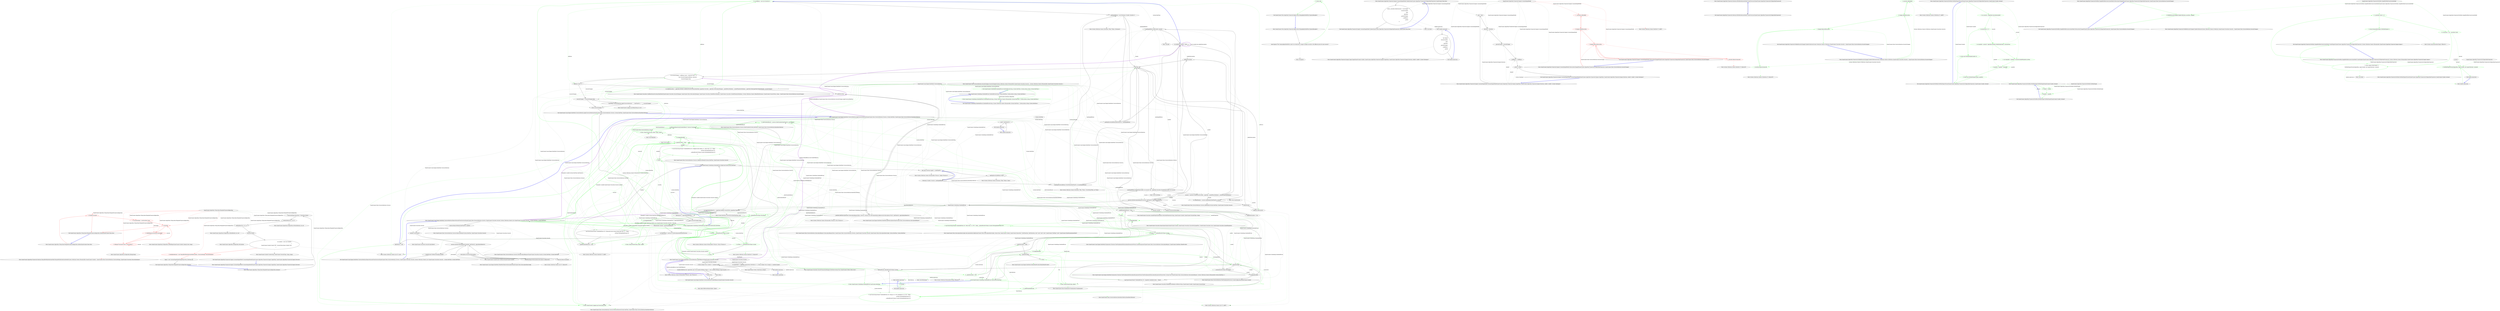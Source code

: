 digraph  {
n25 [label="QuantConnect.Algorithm.CSharp.BasicTemplateFrameworkAlgorithm", span=""];
n0 [cluster="QuantConnect.Algorithm.CSharp.BasicTemplateFrameworkAlgorithm.Initialize()", label="Entry QuantConnect.Algorithm.CSharp.BasicTemplateFrameworkAlgorithm.Initialize()", span="34-34"];
n1 [cluster="QuantConnect.Algorithm.CSharp.BasicTemplateFrameworkAlgorithm.Initialize()", label="UniverseSettings.Resolution = Resolution.Minute", span="37-37"];
n2 [cluster="QuantConnect.Algorithm.CSharp.BasicTemplateFrameworkAlgorithm.Initialize()", label="SetStartDate(2013, 10, 07)", span="39-39"];
n3 [cluster="QuantConnect.Algorithm.CSharp.BasicTemplateFrameworkAlgorithm.Initialize()", label="SetEndDate(2013, 10, 11)", span="40-40"];
n9 [cluster="QuantConnect.Algorithm.QCAlgorithm.SetStartDate(int, int, int)", label="Entry QuantConnect.Algorithm.QCAlgorithm.SetStartDate(int, int, int)", span="1093-1093"];
n4 [cluster="QuantConnect.Algorithm.CSharp.BasicTemplateFrameworkAlgorithm.Initialize()", label="SetCash(100000)", span="41-41"];
n10 [cluster="QuantConnect.Algorithm.QCAlgorithm.SetEndDate(int, int, int)", label="Entry QuantConnect.Algorithm.QCAlgorithm.SetEndDate(int, int, int)", span="1118-1118"];
n5 [cluster="QuantConnect.Algorithm.CSharp.BasicTemplateFrameworkAlgorithm.Initialize()", label="var symbols = new List<Symbol>\r\n            {\r\n                QuantConnect.Symbol.Create(''SPY'', SecurityType.Equity, Market.USA)\r\n            }", span="47-50"];
n11 [cluster="QuantConnect.Algorithm.QCAlgorithm.SetCash(int)", label="Entry QuantConnect.Algorithm.QCAlgorithm.SetCash(int)", span="1042-1042"];
n6 [cluster="QuantConnect.Algorithm.CSharp.BasicTemplateFrameworkAlgorithm.Initialize()", color=red, community=0, label="0: PortfolioSelection = new ManualPortfolioSelectionModel(symbols, UniverseSettings, SecurityInitializer)", span="52-52"];
n12 [cluster="System.Collections.Generic.List<T>.List()", label="Entry System.Collections.Generic.List<T>.List()", span="0-0"];
n13 [cluster="QuantConnect.Symbol.Create(string, QuantConnect.SecurityType, string, string)", label="Entry QuantConnect.Symbol.Create(string, QuantConnect.SecurityType, string, string)", span="45-45"];
n7 [cluster="QuantConnect.Algorithm.CSharp.BasicTemplateFrameworkAlgorithm.Initialize()", label="Signal = new ConstantSignalModel(SignalType.Price, Direction.Up)", span="53-53"];
n14 [cluster="QuantConnect.Algorithm.Framework.Selection.ManualPortfolioSelectionModel.ManualPortfolioSelectionModel(System.Collections.Generic.IEnumerable<QuantConnect.Symbol>, QuantConnect.Data.UniverseSelection.UniverseSettings, QuantConnect.Securities.ISecurityInitializer)", label="Entry QuantConnect.Algorithm.Framework.Selection.ManualPortfolioSelectionModel.ManualPortfolioSelectionModel(System.Collections.Generic.IEnumerable<QuantConnect.Symbol>, QuantConnect.Data.UniverseSelection.UniverseSettings, QuantConnect.Securities.ISecurityInitializer)", span="50-50"];
n8 [cluster="QuantConnect.Algorithm.CSharp.BasicTemplateFrameworkAlgorithm.Initialize()", label="Exit QuantConnect.Algorithm.CSharp.BasicTemplateFrameworkAlgorithm.Initialize()", span="34-34"];
n15 [cluster="QuantConnect.Algorithm.Framework.Signals.ConstantSignalModel.ConstantSignalModel(QuantConnect.Algorithm.Framework.Signals.SignalType, QuantConnect.Algorithm.Framework.Signals.Direction)", label="Entry QuantConnect.Algorithm.Framework.Signals.ConstantSignalModel.ConstantSignalModel(QuantConnect.Algorithm.Framework.Signals.SignalType, QuantConnect.Algorithm.Framework.Signals.Direction)", span="41-41"];
n16 [cluster="QuantConnect.Algorithm.CSharp.BasicTemplateFrameworkAlgorithm.OnData(QuantConnect.Data.Slice)", label="Entry QuantConnect.Algorithm.CSharp.BasicTemplateFrameworkAlgorithm.OnData(QuantConnect.Data.Slice)", span="60-60"];
n17 [cluster="QuantConnect.Algorithm.CSharp.BasicTemplateFrameworkAlgorithm.OnData(QuantConnect.Data.Slice)", color=red, community=0, label="4: !Portfolio.Invested", span="62-62"];
n18 [cluster="QuantConnect.Algorithm.CSharp.BasicTemplateFrameworkAlgorithm.OnData(QuantConnect.Data.Slice)", color=red, community=0, label="0: var percentage = 1m/Securities.Count", span="64-64"];
n22 [cluster="QuantConnect.Algorithm.CSharp.BasicTemplateFrameworkAlgorithm.OnData(QuantConnect.Data.Slice)", label="Exit QuantConnect.Algorithm.CSharp.BasicTemplateFrameworkAlgorithm.OnData(QuantConnect.Data.Slice)", span="60-60"];
n19 [cluster="QuantConnect.Algorithm.CSharp.BasicTemplateFrameworkAlgorithm.OnData(QuantConnect.Data.Slice)", color=red, community=0, label="0: Securities", span="65-65"];
n20 [cluster="QuantConnect.Algorithm.CSharp.BasicTemplateFrameworkAlgorithm.OnData(QuantConnect.Data.Slice)", color=red, community=0, label="0: SetHoldings(security.Key, percentage)", span="67-67"];
n21 [cluster="QuantConnect.Algorithm.CSharp.BasicTemplateFrameworkAlgorithm.OnData(QuantConnect.Data.Slice)", color=red, community=0, label="0: Debug($''Purchased Stock: {security.Key}'')", span="68-68"];
n23 [cluster="QuantConnect.Algorithm.QCAlgorithm.SetHoldings(QuantConnect.Symbol, decimal, bool, string)", label="Entry QuantConnect.Algorithm.QCAlgorithm.SetHoldings(QuantConnect.Symbol, decimal, bool, string)", span="876-876"];
n24 [cluster="QuantConnect.Algorithm.QCAlgorithm.Debug(string)", label="Entry QuantConnect.Algorithm.QCAlgorithm.Debug(string)", span="1659-1659"];
d20 [cluster="QuantConnect.Tests.Algorithm.Framework.Alphas.PairsTradingAlphaModelTests.ExpectedInsights()", color=green, community=0, label="0: return null;", span="55-55"];
d19 [cluster="QuantConnect.Tests.Algorithm.Framework.Alphas.PairsTradingAlphaModelTests.ExpectedInsights()", label="Assert.Ignore(''The CommonAlphaModelTests need to be refactored to support multiple securities with different prices for each security'')", span="54-54"];
d21 [cluster="QuantConnect.Tests.Algorithm.Framework.Alphas.PairsTradingAlphaModelTests.ExpectedInsights()", label="Exit QuantConnect.Tests.Algorithm.Framework.Alphas.PairsTradingAlphaModelTests.ExpectedInsights()", span="52-52"];
d18 [cluster="QuantConnect.Tests.Algorithm.Framework.Alphas.PairsTradingAlphaModelTests.ExpectedInsights()", label="Entry QuantConnect.Tests.Algorithm.Framework.Alphas.PairsTradingAlphaModelTests.ExpectedInsights()", span="52-52"];
d22 [cluster="Unk.Ignore", label="Entry Unk.Ignore", span=""];
m0_1 [cluster="QuantConnect.Algorithm.Framework.Signals.ConstantSignalModel.ConstantSignalModel(QuantConnect.Algorithm.Framework.Signals.SignalType, QuantConnect.Algorithm.Framework.Signals.Direction)", file="ConstantSignalModel.cs", label="Exit QuantConnect.Algorithm.Framework.Signals.ConstantSignalModel.ConstantSignalModel(QuantConnect.Algorithm.Framework.Signals.SignalType, QuantConnect.Algorithm.Framework.Signals.Direction)", span="41-41"];
m0_9 [cluster="QuantConnect.Algorithm.Framework.Signals.ConstantSignalModel.Update(QuantConnect.Algorithm.Framework.QCAlgorithmFramework, QuantConnect.Data.Slice)", file="ConstantSignalModel.cs", label="Entry QuantConnect.Algorithm.Framework.Signals.ConstantSignalModel.Update(QuantConnect.Algorithm.Framework.QCAlgorithmFramework, QuantConnect.Data.Slice)", span="69-69"];
m0_10 [cluster="QuantConnect.Algorithm.Framework.Signals.ConstantSignalModel.Update(QuantConnect.Algorithm.Framework.QCAlgorithmFramework, QuantConnect.Data.Slice)", file="ConstantSignalModel.cs", label="return _securities.Select(security => new Signal(\r\n                security.Symbol,\r\n                _type,\r\n                _direction,\r\n                _percentChange,\r\n                _confidence,\r\n                _period\r\n            ));", span="71-78"];
m0_11 [cluster="QuantConnect.Algorithm.Framework.Signals.ConstantSignalModel.Update(QuantConnect.Algorithm.Framework.QCAlgorithmFramework, QuantConnect.Data.Slice)", file="ConstantSignalModel.cs", label="Exit QuantConnect.Algorithm.Framework.Signals.ConstantSignalModel.Update(QuantConnect.Algorithm.Framework.QCAlgorithmFramework, QuantConnect.Data.Slice)", span="69-69"];
m0_2 [cluster="QuantConnect.Algorithm.Framework.Signals.ConstantSignalModel.ConstantSignalModel(QuantConnect.Algorithm.Framework.Signals.SignalType, QuantConnect.Algorithm.Framework.Signals.Direction, double?, double?, System.TimeSpan?)", file="ConstantSignalModel.cs", label="Entry QuantConnect.Algorithm.Framework.Signals.ConstantSignalModel.ConstantSignalModel(QuantConnect.Algorithm.Framework.Signals.SignalType, QuantConnect.Algorithm.Framework.Signals.Direction, double?, double?, System.TimeSpan?)", span="54-54"];
m0_3 [cluster="QuantConnect.Algorithm.Framework.Signals.ConstantSignalModel.ConstantSignalModel(QuantConnect.Algorithm.Framework.Signals.SignalType, QuantConnect.Algorithm.Framework.Signals.Direction, double?, double?, System.TimeSpan?)", file="ConstantSignalModel.cs", label="_type = type", span="56-56"];
m0_4 [cluster="QuantConnect.Algorithm.Framework.Signals.ConstantSignalModel.ConstantSignalModel(QuantConnect.Algorithm.Framework.Signals.SignalType, QuantConnect.Algorithm.Framework.Signals.Direction, double?, double?, System.TimeSpan?)", file="ConstantSignalModel.cs", label="_direction = direction", span="57-57"];
m0_5 [cluster="QuantConnect.Algorithm.Framework.Signals.ConstantSignalModel.ConstantSignalModel(QuantConnect.Algorithm.Framework.Signals.SignalType, QuantConnect.Algorithm.Framework.Signals.Direction, double?, double?, System.TimeSpan?)", file="ConstantSignalModel.cs", label="_percentChange = percentChange", span="58-58"];
m0_6 [cluster="QuantConnect.Algorithm.Framework.Signals.ConstantSignalModel.ConstantSignalModel(QuantConnect.Algorithm.Framework.Signals.SignalType, QuantConnect.Algorithm.Framework.Signals.Direction, double?, double?, System.TimeSpan?)", file="ConstantSignalModel.cs", label="_confidence = confidence", span="59-59"];
m0_7 [cluster="QuantConnect.Algorithm.Framework.Signals.ConstantSignalModel.ConstantSignalModel(QuantConnect.Algorithm.Framework.Signals.SignalType, QuantConnect.Algorithm.Framework.Signals.Direction, double?, double?, System.TimeSpan?)", file="ConstantSignalModel.cs", label="_period = period", span="60-60"];
m0_8 [cluster="QuantConnect.Algorithm.Framework.Signals.ConstantSignalModel.ConstantSignalModel(QuantConnect.Algorithm.Framework.Signals.SignalType, QuantConnect.Algorithm.Framework.Signals.Direction, double?, double?, System.TimeSpan?)", file="ConstantSignalModel.cs", label="Exit QuantConnect.Algorithm.Framework.Signals.ConstantSignalModel.ConstantSignalModel(QuantConnect.Algorithm.Framework.Signals.SignalType, QuantConnect.Algorithm.Framework.Signals.Direction, double?, double?, System.TimeSpan?)", span="54-54"];
m0_24 [cluster="System.Collections.Generic.HashSet<T>.Remove(T)", file="ConstantSignalModel.cs", label="Entry System.Collections.Generic.HashSet<T>.Remove(T)", span="0-0"];
m0_12 [cluster="Unk.Select", file="ConstantSignalModel.cs", label="Entry Unk.Select", span=""];
m0_16 [cluster="QuantConnect.Algorithm.Framework.Signals.Signal.Signal(QuantConnect.Symbol, QuantConnect.Algorithm.Framework.Signals.SignalType, QuantConnect.Algorithm.Framework.Signals.Direction, double?, double?, System.TimeSpan?)", file="ConstantSignalModel.cs", label="Entry QuantConnect.Algorithm.Framework.Signals.Signal.Signal(QuantConnect.Symbol, QuantConnect.Algorithm.Framework.Signals.SignalType, QuantConnect.Algorithm.Framework.Signals.Direction, double?, double?, System.TimeSpan?)", span="63-63"];
m0_23 [cluster="System.Collections.Generic.HashSet<T>.Add(T)", file="ConstantSignalModel.cs", label="Entry System.Collections.Generic.HashSet<T>.Add(T)", span="0-0"];
m0_17 [cluster="QuantConnect.Algorithm.Framework.Signals.ConstantSignalModel.OnSecuritiesChanged(QuantConnect.Algorithm.Framework.QCAlgorithmFramework, QuantConnect.Data.UniverseSelection.SecurityChanges)", file="ConstantSignalModel.cs", label="Entry QuantConnect.Algorithm.Framework.Signals.ConstantSignalModel.OnSecuritiesChanged(QuantConnect.Algorithm.Framework.QCAlgorithmFramework, QuantConnect.Data.UniverseSelection.SecurityChanges)", span="86-86"];
m0_18 [cluster="QuantConnect.Algorithm.Framework.Signals.ConstantSignalModel.OnSecuritiesChanged(QuantConnect.Algorithm.Framework.QCAlgorithmFramework, QuantConnect.Data.UniverseSelection.SecurityChanges)", color=red, community=0, file="ConstantSignalModel.cs", label="0: changes.AddedSecurities", span="88-88"];
m0_20 [cluster="QuantConnect.Algorithm.Framework.Signals.ConstantSignalModel.OnSecuritiesChanged(QuantConnect.Algorithm.Framework.QCAlgorithmFramework, QuantConnect.Data.UniverseSelection.SecurityChanges)", color=red, community=0, file="ConstantSignalModel.cs", label="1: changes.RemovedSecurities", span="92-92"];
m0_19 [cluster="QuantConnect.Algorithm.Framework.Signals.ConstantSignalModel.OnSecuritiesChanged(QuantConnect.Algorithm.Framework.QCAlgorithmFramework, QuantConnect.Data.UniverseSelection.SecurityChanges)", color=red, community=0, file="ConstantSignalModel.cs", label="1: _securities.Add(added)", span="90-90"];
m0_21 [cluster="QuantConnect.Algorithm.Framework.Signals.ConstantSignalModel.OnSecuritiesChanged(QuantConnect.Algorithm.Framework.QCAlgorithmFramework, QuantConnect.Data.UniverseSelection.SecurityChanges)", color=red, community=0, file="ConstantSignalModel.cs", label="1: _securities.Remove(removed)", span="94-94"];
m0_22 [cluster="QuantConnect.Algorithm.Framework.Signals.ConstantSignalModel.OnSecuritiesChanged(QuantConnect.Algorithm.Framework.QCAlgorithmFramework, QuantConnect.Data.UniverseSelection.SecurityChanges)", file="ConstantSignalModel.cs", label="Exit QuantConnect.Algorithm.Framework.Signals.ConstantSignalModel.OnSecuritiesChanged(QuantConnect.Algorithm.Framework.QCAlgorithmFramework, QuantConnect.Data.UniverseSelection.SecurityChanges)", span="86-86"];
m0_13 [cluster="lambda expression", file="ConstantSignalModel.cs", label="Entry lambda expression", span="71-78"];
m0_14 [cluster="lambda expression", file="ConstantSignalModel.cs", label="new Signal(\r\n                security.Symbol,\r\n                _type,\r\n                _direction,\r\n                _percentChange,\r\n                _confidence,\r\n                _period\r\n            )", span="71-78"];
m0_15 [cluster="lambda expression", file="ConstantSignalModel.cs", label="Exit lambda expression", span="71-78"];
m0_25 [file="ConstantSignalModel.cs", label="QuantConnect.Algorithm.Framework.Signals.ConstantSignalModel", span=""];
m4_0 [cluster="QuantConnect.Algorithm.Framework.Selection.IPortfolioSelectionModel.CreateUniverses(QuantConnect.Algorithm.Framework.QCAlgorithmFramework)", file="IPortfolioSelectionModel.cs", label="Entry QuantConnect.Algorithm.Framework.Selection.IPortfolioSelectionModel.CreateUniverses(QuantConnect.Algorithm.Framework.QCAlgorithmFramework)", span="31-31"];
m4_1 [cluster="QuantConnect.Algorithm.Framework.Selection.IPortfolioSelectionModel.CreateUniverses(QuantConnect.Algorithm.Framework.QCAlgorithmFramework)", file="IPortfolioSelectionModel.cs", label="Exit QuantConnect.Algorithm.Framework.Selection.IPortfolioSelectionModel.CreateUniverses(QuantConnect.Algorithm.Framework.QCAlgorithmFramework)", span="31-31"];
m8_6 [cluster="System.Collections.Generic.ICollection<T>.Add(T)", file="NotifiedSecurityChanged.cs", label="Entry System.Collections.Generic.ICollection<T>.Add(T)", span="0-0"];
m8_7 [cluster="System.Collections.Generic.ICollection<T>.Remove(T)", file="NotifiedSecurityChanged.cs", label="Entry System.Collections.Generic.ICollection<T>.Remove(T)", span="0-0"];
m8_0 [cluster="QuantConnect.Algorithm.Framework.NotifiedSecurityChanged.UpdateCollection(System.Collections.Generic.ICollection<QuantConnect.Securities.Security>, QuantConnect.Data.UniverseSelection.SecurityChanges)", file="NotifiedSecurityChanged.cs", label="Entry QuantConnect.Algorithm.Framework.NotifiedSecurityChanged.UpdateCollection(System.Collections.Generic.ICollection<QuantConnect.Securities.Security>, QuantConnect.Data.UniverseSelection.SecurityChanges)", span="31-31"];
m8_1 [cluster="QuantConnect.Algorithm.Framework.NotifiedSecurityChanged.UpdateCollection(System.Collections.Generic.ICollection<QuantConnect.Securities.Security>, QuantConnect.Data.UniverseSelection.SecurityChanges)", color=green, community=0, file="NotifiedSecurityChanged.cs", label="0: changes.AddedSecurities", span="33-33"];
m8_2 [cluster="QuantConnect.Algorithm.Framework.NotifiedSecurityChanged.UpdateCollection(System.Collections.Generic.ICollection<QuantConnect.Securities.Security>, QuantConnect.Data.UniverseSelection.SecurityChanges)", color=green, community=0, file="NotifiedSecurityChanged.cs", label="1: securities.Add(added)", span="35-35"];
m8_3 [cluster="QuantConnect.Algorithm.Framework.NotifiedSecurityChanged.UpdateCollection(System.Collections.Generic.ICollection<QuantConnect.Securities.Security>, QuantConnect.Data.UniverseSelection.SecurityChanges)", color=green, community=0, file="NotifiedSecurityChanged.cs", label="1: changes.RemovedSecurities", span="37-37"];
m8_4 [cluster="QuantConnect.Algorithm.Framework.NotifiedSecurityChanged.UpdateCollection(System.Collections.Generic.ICollection<QuantConnect.Securities.Security>, QuantConnect.Data.UniverseSelection.SecurityChanges)", color=green, community=0, file="NotifiedSecurityChanged.cs", label="1: securities.Remove(removed)", span="39-39"];
m8_5 [cluster="QuantConnect.Algorithm.Framework.NotifiedSecurityChanged.UpdateCollection(System.Collections.Generic.ICollection<QuantConnect.Securities.Security>, QuantConnect.Data.UniverseSelection.SecurityChanges)", file="NotifiedSecurityChanged.cs", label="Exit QuantConnect.Algorithm.Framework.NotifiedSecurityChanged.UpdateCollection(System.Collections.Generic.ICollection<QuantConnect.Securities.Security>, QuantConnect.Data.UniverseSelection.SecurityChanges)", span="31-31"];
m10_4 [cluster="QuantConnect.Algorithm.Framework.Portfolio.PortfolioTarget.Percent(QuantConnect.Algorithm.Framework.QCAlgorithmFramework, QuantConnect.Symbol, decimal)", file="PortfolioTarget.cs", label="Entry QuantConnect.Algorithm.Framework.Portfolio.PortfolioTarget.Percent(QuantConnect.Algorithm.Framework.QCAlgorithmFramework, QuantConnect.Symbol, decimal)", span="52-52"];
m10_5 [cluster="QuantConnect.Algorithm.Framework.Portfolio.PortfolioTarget.Percent(QuantConnect.Algorithm.Framework.QCAlgorithmFramework, QuantConnect.Symbol, decimal)", color=green, community=0, file="PortfolioTarget.cs", label="4: var security = algorithm.Securities[symbol]", span="54-54"];
m10_6 [cluster="QuantConnect.Algorithm.Framework.Portfolio.PortfolioTarget.Percent(QuantConnect.Algorithm.Framework.QCAlgorithmFramework, QuantConnect.Symbol, decimal)", color=green, community=0, file="PortfolioTarget.cs", label="4: security.Price == 0", span="55-55"];
m10_8 [cluster="QuantConnect.Algorithm.Framework.Portfolio.PortfolioTarget.Percent(QuantConnect.Algorithm.Framework.QCAlgorithmFramework, QuantConnect.Symbol, decimal)", color=green, community=0, file="PortfolioTarget.cs", label="1: var quantity = percent * algorithm.Portfolio.TotalPortfolioValue / security.Price", span="60-60"];
m10_9 [cluster="QuantConnect.Algorithm.Framework.Portfolio.PortfolioTarget.Percent(QuantConnect.Algorithm.Framework.QCAlgorithmFramework, QuantConnect.Symbol, decimal)", color=green, community=0, file="PortfolioTarget.cs", label="1: var remainder = quantity % security.SymbolProperties.LotSize", span="63-63"];
m10_7 [cluster="QuantConnect.Algorithm.Framework.Portfolio.PortfolioTarget.Percent(QuantConnect.Algorithm.Framework.QCAlgorithmFramework, QuantConnect.Symbol, decimal)", color=green, community=0, file="PortfolioTarget.cs", label="0: return new PortfolioTarget(symbol, 0);", span="57-57"];
m10_10 [cluster="QuantConnect.Algorithm.Framework.Portfolio.PortfolioTarget.Percent(QuantConnect.Algorithm.Framework.QCAlgorithmFramework, QuantConnect.Symbol, decimal)", color=green, community=0, file="PortfolioTarget.cs", label="0: quantity = quantity - remainder", span="64-64"];
m10_11 [cluster="QuantConnect.Algorithm.Framework.Portfolio.PortfolioTarget.Percent(QuantConnect.Algorithm.Framework.QCAlgorithmFramework, QuantConnect.Symbol, decimal)", color=green, community=0, file="PortfolioTarget.cs", label="0: return new PortfolioTarget(symbol, quantity);", span="66-66"];
m10_12 [cluster="QuantConnect.Algorithm.Framework.Portfolio.PortfolioTarget.Percent(QuantConnect.Algorithm.Framework.QCAlgorithmFramework, QuantConnect.Symbol, decimal)", file="PortfolioTarget.cs", label="Exit QuantConnect.Algorithm.Framework.Portfolio.PortfolioTarget.Percent(QuantConnect.Algorithm.Framework.QCAlgorithmFramework, QuantConnect.Symbol, decimal)", span="52-52"];
m10_0 [cluster="QuantConnect.Algorithm.Framework.Portfolio.PortfolioTarget.PortfolioTarget(QuantConnect.Symbol, decimal)", file="PortfolioTarget.cs", label="Entry QuantConnect.Algorithm.Framework.Portfolio.PortfolioTarget.PortfolioTarget(QuantConnect.Symbol, decimal)", span="38-38"];
m10_1 [cluster="QuantConnect.Algorithm.Framework.Portfolio.PortfolioTarget.PortfolioTarget(QuantConnect.Symbol, decimal)", color=green, community=0, file="PortfolioTarget.cs", label="0: Symbol = symbol", span="40-40"];
m10_2 [cluster="QuantConnect.Algorithm.Framework.Portfolio.PortfolioTarget.PortfolioTarget(QuantConnect.Symbol, decimal)", color=green, community=0, file="PortfolioTarget.cs", label="4: Quantity = quantity", span="41-41"];
m10_3 [cluster="QuantConnect.Algorithm.Framework.Portfolio.PortfolioTarget.PortfolioTarget(QuantConnect.Symbol, decimal)", file="PortfolioTarget.cs", label="Exit QuantConnect.Algorithm.Framework.Portfolio.PortfolioTarget.PortfolioTarget(QuantConnect.Symbol, decimal)", span="38-38"];
m10_13 [file="PortfolioTarget.cs", label="QuantConnect.Algorithm.Framework.Portfolio.PortfolioTarget", span=""];
m11_89 [cluster="QuantConnect.Data.UniverseSelection.SubscriptionRequest.SubscriptionRequest(bool, QuantConnect.Data.UniverseSelection.Universe, QuantConnect.Securities.Security, QuantConnect.Data.SubscriptionDataConfig, System.DateTime, System.DateTime)", file="QCAlgorithmFramework.cs", label="Entry QuantConnect.Data.UniverseSelection.SubscriptionRequest.SubscriptionRequest(bool, QuantConnect.Data.UniverseSelection.Universe, QuantConnect.Securities.Security, QuantConnect.Data.SubscriptionDataConfig, System.DateTime, System.DateTime)", span="94-94"];
m11_110 [cluster="System.Collections.Generic.Dictionary<TKey, TValue>.TryGetValue(TKey, out TValue)", file="QCAlgorithmFramework.cs", label="Entry System.Collections.Generic.Dictionary<TKey, TValue>.TryGetValue(TKey, out TValue)", span="0-0"];
m11_86 [cluster="QuantConnect.Securities.MarketHoursDatabase.GetEntry(string, QuantConnect.Symbol, QuantConnect.SecurityType)", file="QCAlgorithmFramework.cs", label="Entry QuantConnect.Securities.MarketHoursDatabase.GetEntry(string, QuantConnect.Symbol, QuantConnect.SecurityType)", span="202-202"];
m11_0 [cluster="QuantConnect.Scheduling.ScheduledEvent.ScheduledEvent(string, System.DateTime, System.Action<string, System.DateTime>)", file="QCAlgorithmFramework.cs", label="Entry QuantConnect.Scheduling.ScheduledEvent.ScheduledEvent(string, System.DateTime, System.Action<string, System.DateTime>)", span="88-88"];
m11_1 [cluster="QuantConnect.Scheduling.ScheduledEvent.ScheduledEvent(string, System.DateTime, System.Action<string, System.DateTime>)", color=green, community=0, file="QCAlgorithmFramework.cs", label="2: Exit QuantConnect.Scheduling.ScheduledEvent.ScheduledEvent(string, System.DateTime, System.Action<string, System.DateTime>)", span="88-88"];
m11_2 [cluster="QuantConnect.Scheduling.ScheduledEvent.ScheduledEvent(string, System.Collections.Generic.IEnumerable<System.DateTime>, System.Action<string, System.DateTime>)", color=green, community=0, file="QCAlgorithmFramework.cs", label="3: Entry QuantConnect.Scheduling.ScheduledEvent.ScheduledEvent(string, System.Collections.Generic.IEnumerable<System.DateTime>, System.Action<string, System.DateTime>)", span="99-99"];
m11_3 [cluster="QuantConnect.Scheduling.ScheduledEvent.ScheduledEvent(string, System.Collections.Generic.IEnumerable<System.DateTime>, System.Action<string, System.DateTime>)", file="QCAlgorithmFramework.cs", label="Exit QuantConnect.Scheduling.ScheduledEvent.ScheduledEvent(string, System.Collections.Generic.IEnumerable<System.DateTime>, System.Action<string, System.DateTime>)", span="99-99"];
m11_11 [cluster="QuantConnect.Lean.Engine.DataFeeds.UniverseSelection.ApplyUniverseSelection(QuantConnect.Data.UniverseSelection.Universe, System.DateTime, QuantConnect.Data.UniverseSelection.BaseDataCollection)", color=green, community=0, file="QCAlgorithmFramework.cs", label="0: selectSymbolsResult = universe.SelectSymbols(dateTimeUtc, universeData)", span="75-75"];
m11_36 [cluster="QuantConnect.Lean.Engine.DataFeeds.UniverseSelection.ApplyUniverseSelection(QuantConnect.Data.UniverseSelection.Universe, System.DateTime, QuantConnect.Data.UniverseSelection.BaseDataCollection)", color=green, community=0, file="QCAlgorithmFramework.cs", label="0: var additions = new List<Security>()", span="161-161"];
m11_54 [cluster="QuantConnect.Lean.Engine.DataFeeds.UniverseSelection.ApplyUniverseSelection(QuantConnect.Data.UniverseSelection.Universe, System.DateTime, QuantConnect.Data.UniverseSelection.BaseDataCollection)", file="QCAlgorithmFramework.cs", label="pendingAdditions = new Dictionary<Symbol, Security>()", span="210-210"];
m11_60 [cluster="QuantConnect.Lean.Engine.DataFeeds.UniverseSelection.ApplyUniverseSelection(QuantConnect.Data.UniverseSelection.Universe, System.DateTime, QuantConnect.Data.UniverseSelection.BaseDataCollection)", file="QCAlgorithmFramework.cs", label="pendingAdditions.Add(symbol, security)", span="222-222"];
m11_55 [cluster="QuantConnect.Lean.Engine.DataFeeds.UniverseSelection.ApplyUniverseSelection(QuantConnect.Data.UniverseSelection.Universe, System.DateTime, QuantConnect.Data.UniverseSelection.BaseDataCollection)", file="QCAlgorithmFramework.cs", label="_pendingSecurityAdditions[dateTimeUtc] = pendingAdditions", span="211-211"];
m11_56 [cluster="QuantConnect.Lean.Engine.DataFeeds.UniverseSelection.ApplyUniverseSelection(QuantConnect.Data.UniverseSelection.Universe, System.DateTime, QuantConnect.Data.UniverseSelection.BaseDataCollection)", file="QCAlgorithmFramework.cs", label=selections, span="215-215"];
m11_57 [cluster="QuantConnect.Lean.Engine.DataFeeds.UniverseSelection.ApplyUniverseSelection(QuantConnect.Data.UniverseSelection.Universe, System.DateTime, QuantConnect.Data.UniverseSelection.BaseDataCollection)", file="QCAlgorithmFramework.cs", label="Security security", span="218-218"];
m11_58 [cluster="QuantConnect.Lean.Engine.DataFeeds.UniverseSelection.ApplyUniverseSelection(QuantConnect.Data.UniverseSelection.Universe, System.DateTime, QuantConnect.Data.UniverseSelection.BaseDataCollection)", file="QCAlgorithmFramework.cs", label="!pendingAdditions.TryGetValue(symbol, out security) && !_algorithm.Securities.TryGetValue(symbol, out security)", span="219-219"];
m11_59 [cluster="QuantConnect.Lean.Engine.DataFeeds.UniverseSelection.ApplyUniverseSelection(QuantConnect.Data.UniverseSelection.Universe, System.DateTime, QuantConnect.Data.UniverseSelection.BaseDataCollection)", file="QCAlgorithmFramework.cs", label="security = universe.CreateSecurity(symbol, _algorithm, _marketHoursDatabase, _symbolPropertiesDatabase)", span="221-221"];
m11_61 [cluster="QuantConnect.Lean.Engine.DataFeeds.UniverseSelection.ApplyUniverseSelection(QuantConnect.Data.UniverseSelection.Universe, System.DateTime, QuantConnect.Data.UniverseSelection.BaseDataCollection)", file="QCAlgorithmFramework.cs", label="var addedSubscription = false", span="225-225"];
m11_119 [cluster="QuantConnect.Securities.CashBook.EnsureCurrencyDataFeeds(QuantConnect.Securities.SecurityManager, QuantConnect.Data.SubscriptionManager, QuantConnect.Securities.MarketHoursDatabase, QuantConnect.Securities.SymbolPropertiesDatabase, System.Collections.Generic.IReadOnlyDictionary<QuantConnect.SecurityType, string>, QuantConnect.Data.UniverseSelection.SecurityChanges)", file="QCAlgorithmFramework.cs", label="Entry QuantConnect.Securities.CashBook.EnsureCurrencyDataFeeds(QuantConnect.Securities.SecurityManager, QuantConnect.Data.SubscriptionManager, QuantConnect.Securities.MarketHoursDatabase, QuantConnect.Securities.SymbolPropertiesDatabase, System.Collections.Generic.IReadOnlyDictionary<QuantConnect.SecurityType, string>, QuantConnect.Data.UniverseSelection.SecurityChanges)", span="79-79"];
m11_50 [cluster="QuantConnect.Lean.Engine.DataFeeds.UniverseSelection.ApplyUniverseSelection(QuantConnect.Data.UniverseSelection.Universe, System.DateTime, QuantConnect.Data.UniverseSelection.BaseDataCollection)", file="QCAlgorithmFramework.cs", label="keys.Any() && keys.Single() != dateTimeUtc", span="200-200"];
m11_51 [cluster="QuantConnect.Lean.Engine.DataFeeds.UniverseSelection.ApplyUniverseSelection(QuantConnect.Data.UniverseSelection.Universe, System.DateTime, QuantConnect.Data.UniverseSelection.BaseDataCollection)", file="QCAlgorithmFramework.cs", label="_pendingSecurityAdditions.Clear()", span="203-203"];
m11_52 [cluster="QuantConnect.Lean.Engine.DataFeeds.UniverseSelection.ApplyUniverseSelection(QuantConnect.Data.UniverseSelection.Universe, System.DateTime, QuantConnect.Data.UniverseSelection.BaseDataCollection)", file="QCAlgorithmFramework.cs", label="Dictionary<Symbol, Security> pendingAdditions", span="206-206"];
m11_118 [cluster="QuantConnect.Data.UniverseSelection.SecurityChanges.SecurityChanges(System.Collections.Generic.IEnumerable<QuantConnect.Securities.Security>, System.Collections.Generic.IEnumerable<QuantConnect.Securities.Security>)", file="QCAlgorithmFramework.cs", label="Entry QuantConnect.Data.UniverseSelection.SecurityChanges.SecurityChanges(System.Collections.Generic.IEnumerable<QuantConnect.Securities.Security>, System.Collections.Generic.IEnumerable<QuantConnect.Securities.Security>)", span="63-63"];
m11_81 [cluster="object.ReferenceEquals(object, object)", file="QCAlgorithmFramework.cs", label="Entry object.ReferenceEquals(object, object)", span="0-0"];
m11_101 [cluster="QuantConnect.Lean.Engine.DataFeeds.UniverseSelection.IsSafeToRemove(QuantConnect.Securities.Security)", file="QCAlgorithmFramework.cs", label="Entry QuantConnect.Lean.Engine.DataFeeds.UniverseSelection.IsSafeToRemove(QuantConnect.Securities.Security)", span="303-303"];
m11_141 [cluster="QuantConnect.Lean.Engine.DataFeeds.UniverseSelection.IsSafeToRemove(QuantConnect.Securities.Security)", file="QCAlgorithmFramework.cs", label="var openOrders = _algorithm.Transactions.GetOrders(x => x.Status.IsOpen() && x.Symbol == member.Symbol)", span="306-306"];
m11_142 [cluster="QuantConnect.Lean.Engine.DataFeeds.UniverseSelection.IsSafeToRemove(QuantConnect.Securities.Security)", file="QCAlgorithmFramework.cs", label="!member.HoldStock && !openOrders.Any() && (member.Holdings.Target == null || member.Holdings.Target.Quantity == 0)", span="307-307"];
m11_143 [cluster="QuantConnect.Lean.Engine.DataFeeds.UniverseSelection.IsSafeToRemove(QuantConnect.Securities.Security)", file="QCAlgorithmFramework.cs", label="return true;", span="309-309"];
m11_144 [cluster="QuantConnect.Lean.Engine.DataFeeds.UniverseSelection.IsSafeToRemove(QuantConnect.Securities.Security)", file="QCAlgorithmFramework.cs", label="return false;", span="312-312"];
m11_145 [cluster="QuantConnect.Lean.Engine.DataFeeds.UniverseSelection.IsSafeToRemove(QuantConnect.Securities.Security)", file="QCAlgorithmFramework.cs", label="Exit QuantConnect.Lean.Engine.DataFeeds.UniverseSelection.IsSafeToRemove(QuantConnect.Securities.Security)", span="303-303"];
m11_106 [cluster="System.Collections.Generic.HashSet<T>.Add(T)", file="QCAlgorithmFramework.cs", label="Entry System.Collections.Generic.HashSet<T>.Add(T)", span="0-0"];
m11_112 [cluster="Unk.TryGetValue", file="QCAlgorithmFramework.cs", label="Entry Unk.TryGetValue", span=""];
m11_122 [cluster="lambda expression", file="QCAlgorithmFramework.cs", label="Entry lambda expression", span="85-85"];
m11_125 [cluster="lambda expression", file="QCAlgorithmFramework.cs", label="Entry lambda expression", span="115-115"];
m11_126 [cluster="lambda expression", color=green, community=0, file="QCAlgorithmFramework.cs", label="4: d.Symbol", span="115-115"];
m11_127 [cluster="lambda expression", file="QCAlgorithmFramework.cs", label="Exit lambda expression", span="115-115"];
m11_123 [cluster="lambda expression", file="QCAlgorithmFramework.cs", label="new[] { dateTimeUtc }", span="85-85"];
m11_148 [cluster="lambda expression", file="QCAlgorithmFramework.cs", label="x.Status.IsOpen() && x.Symbol == member.Symbol", span="306-306"];
m11_147 [cluster="lambda expression", file="QCAlgorithmFramework.cs", label="Entry lambda expression", span="306-306"];
m11_124 [cluster="lambda expression", file="QCAlgorithmFramework.cs", label="Exit lambda expression", span="85-85"];
m11_149 [cluster="lambda expression", file="QCAlgorithmFramework.cs", label="Exit lambda expression", span="306-306"];
m11_138 [cluster="System.Collections.Generic.List<T>.Remove(T)", file="QCAlgorithmFramework.cs", label="Entry System.Collections.Generic.List<T>.Remove(T)", span="0-0"];
m11_108 [cluster="System.Collections.Generic.IEnumerable<TSource>.Single<TSource>()", file="QCAlgorithmFramework.cs", label="Entry System.Collections.Generic.IEnumerable<TSource>.Single<TSource>()", span="0-0"];
m11_105 [cluster="QuantConnect.Data.UniverseSelection.Universe.CanRemoveMember(System.DateTime, QuantConnect.Securities.Security)", file="QCAlgorithmFramework.cs", label="Entry QuantConnect.Data.UniverseSelection.Universe.CanRemoveMember(System.DateTime, QuantConnect.Securities.Security)", span="119-119"];
m11_53 [cluster="QuantConnect.Lean.Engine.DataFeeds.UniverseSelection.ApplyUniverseSelection(QuantConnect.Data.UniverseSelection.Universe, System.DateTime, QuantConnect.Data.UniverseSelection.BaseDataCollection)", file="QCAlgorithmFramework.cs", label="!_pendingSecurityAdditions.TryGetValue(dateTimeUtc, out pendingAdditions)", span="207-207"];
m11_136 [cluster="QuantConnect.Data.UniverseSelection.Universe.RemoveMember(System.DateTime, QuantConnect.Securities.Security)", file="QCAlgorithmFramework.cs", label="Entry QuantConnect.Data.UniverseSelection.Universe.RemoveMember(System.DateTime, QuantConnect.Securities.Security)", span="237-237"];
m11_33 [cluster="QuantConnect.Lean.Engine.DataFeeds.UniverseSelection.ApplyUniverseSelection(QuantConnect.Data.UniverseSelection.Universe, System.DateTime, QuantConnect.Data.UniverseSelection.BaseDataCollection)", color=green, community=0, file="QCAlgorithmFramework.cs", label="0: ReferenceEquals(selectSymbolsResult, Universe.Unchanged)", span="153-153"];
m11_103 [cluster="System.Collections.Generic.HashSet<T>.Remove(T)", file="QCAlgorithmFramework.cs", label="Entry System.Collections.Generic.HashSet<T>.Remove(T)", span="0-0"];
m11_95 [cluster="System.Collections.IEnumerable.OfType<TResult>()", file="QCAlgorithmFramework.cs", label="Entry System.Collections.IEnumerable.OfType<TResult>()", span="0-0"];
m11_85 [cluster="QuantConnect.Data.UniverseSelection.FineFundamentalUniverse.CreateConfiguration(QuantConnect.Symbol)", file="QCAlgorithmFramework.cs", label="Entry QuantConnect.Data.UniverseSelection.FineFundamentalUniverse.CreateConfiguration(QuantConnect.Symbol)", span="82-82"];
m11_115 [cluster="QuantConnect.Data.UniverseSelection.Universe.GetSubscriptionRequests(QuantConnect.Securities.Security, System.DateTime, System.DateTime)", file="QCAlgorithmFramework.cs", label="Entry QuantConnect.Data.UniverseSelection.Universe.GetSubscriptionRequests(QuantConnect.Securities.Security, System.DateTime, System.DateTime)", span="188-188"];
m11_117 [cluster="QuantConnect.Data.UniverseSelection.Universe.AddMember(System.DateTime, QuantConnect.Securities.Security)", file="QCAlgorithmFramework.cs", label="Entry QuantConnect.Data.UniverseSelection.Universe.AddMember(System.DateTime, QuantConnect.Securities.Security)", span="219-219"];
m11_87 [cluster="QuantConnect.Securities.SymbolPropertiesDatabase.GetSymbolProperties(string, QuantConnect.Symbol, QuantConnect.SecurityType, string)", file="QCAlgorithmFramework.cs", label="Entry QuantConnect.Securities.SymbolPropertiesDatabase.GetSymbolProperties(string, QuantConnect.Symbol, QuantConnect.SecurityType, string)", span="72-72"];
m11_62 [cluster="QuantConnect.Lean.Engine.DataFeeds.UniverseSelection.ApplyUniverseSelection(QuantConnect.Data.UniverseSelection.Universe, System.DateTime, QuantConnect.Data.UniverseSelection.BaseDataCollection)", file="QCAlgorithmFramework.cs", label="universe.GetSubscriptionRequests(security, dateTimeUtc, algorithmEndDateUtc)", span="227-227"];
m11_140 [cluster="QuantConnect.SymbolCache.TryRemove(QuantConnect.Symbol)", file="QCAlgorithmFramework.cs", label="Entry QuantConnect.SymbolCache.TryRemove(QuantConnect.Symbol)", span="92-92"];
m11_4 [cluster="QuantConnect.Lean.Engine.DataFeeds.UniverseSelection.ApplyUniverseSelection(QuantConnect.Data.UniverseSelection.Universe, System.DateTime, QuantConnect.Data.UniverseSelection.BaseDataCollection)", file="QCAlgorithmFramework.cs", label="Entry QuantConnect.Lean.Engine.DataFeeds.UniverseSelection.ApplyUniverseSelection(QuantConnect.Data.UniverseSelection.Universe, System.DateTime, QuantConnect.Data.UniverseSelection.BaseDataCollection)", span="60-60"];
m11_5 [cluster="QuantConnect.Lean.Engine.DataFeeds.UniverseSelection.ApplyUniverseSelection(QuantConnect.Data.UniverseSelection.Universe, System.DateTime, QuantConnect.Data.UniverseSelection.BaseDataCollection)", file="QCAlgorithmFramework.cs", label="var algorithmEndDateUtc = _algorithm.EndDate.ConvertToUtc(_algorithm.TimeZone)", span="62-62"];
m11_6 [cluster="QuantConnect.Lean.Engine.DataFeeds.UniverseSelection.ApplyUniverseSelection(QuantConnect.Data.UniverseSelection.Universe, System.DateTime, QuantConnect.Data.UniverseSelection.BaseDataCollection)", file="QCAlgorithmFramework.cs", label="dateTimeUtc > algorithmEndDateUtc", span="63-63"];
m11_7 [cluster="QuantConnect.Lean.Engine.DataFeeds.UniverseSelection.ApplyUniverseSelection(QuantConnect.Data.UniverseSelection.Universe, System.DateTime, QuantConnect.Data.UniverseSelection.BaseDataCollection)", file="QCAlgorithmFramework.cs", label="return SecurityChanges.None;", span="65-65"];
m11_8 [cluster="QuantConnect.Lean.Engine.DataFeeds.UniverseSelection.ApplyUniverseSelection(QuantConnect.Data.UniverseSelection.Universe, System.DateTime, QuantConnect.Data.UniverseSelection.BaseDataCollection)", file="QCAlgorithmFramework.cs", label="IEnumerable<Symbol> selectSymbolsResult", span="68-68"];
m11_9 [cluster="QuantConnect.Lean.Engine.DataFeeds.UniverseSelection.ApplyUniverseSelection(QuantConnect.Data.UniverseSelection.Universe, System.DateTime, QuantConnect.Data.UniverseSelection.BaseDataCollection)", file="QCAlgorithmFramework.cs", label="var fineFiltered = universe as FineFundamentalFilteredUniverse", span="71-71"];
m11_10 [cluster="QuantConnect.Lean.Engine.DataFeeds.UniverseSelection.ApplyUniverseSelection(QuantConnect.Data.UniverseSelection.Universe, System.DateTime, QuantConnect.Data.UniverseSelection.BaseDataCollection)", file="QCAlgorithmFramework.cs", label="fineFiltered != null", span="72-72"];
m11_18 [cluster="QuantConnect.Scheduling.ScheduledEvent.Scan(System.DateTime)", file="QCAlgorithmFramework.cs", label="Log.Trace(string.Format(''ScheduledEvent.{0}: Completed scheduled events.'', Name))", span="142-142"];
m11_12 [cluster="QuantConnect.Scheduling.ScheduledEvent.Scan(System.DateTime)", color=green, community=0, file="QCAlgorithmFramework.cs", label="0: Entry QuantConnect.Scheduling.ScheduledEvent.Scan(System.DateTime)", span="126-126"];
m11_15 [cluster="QuantConnect.Scheduling.ScheduledEvent.Scan(System.DateTime)", file="QCAlgorithmFramework.cs", label=_needsMoveNext, span="135-135"];
m11_35 [cluster="string.Format(string, object, object, object)", color=green, community=0, file="QCAlgorithmFramework.cs", label="0: Entry string.Format(string, object, object, object)", span="0-0"];
m11_22 [cluster="QuantConnect.Scheduling.ScheduledEvent.Scan(System.DateTime)", color=green, community=0, file="QCAlgorithmFramework.cs", label="0: Log.Trace(string.Format(''ScheduledEvent.{0}: Next event: {1} UTC'', Name, _orderedEventUtcTimes.Current.ToString(DateFormat.UI)))", span="149-149"];
m11_17 [cluster="QuantConnect.Scheduling.ScheduledEvent.Scan(System.DateTime)", file="QCAlgorithmFramework.cs", label=IsLoggingEnabled, span="140-140"];
m11_21 [cluster="QuantConnect.Scheduling.ScheduledEvent.Scan(System.DateTime)", color=green, community=0, file="QCAlgorithmFramework.cs", label="0: IsLoggingEnabled", span="147-147"];
m11_23 [cluster="QuantConnect.Scheduling.ScheduledEvent.Scan(System.DateTime)", color=green, community=0, file="QCAlgorithmFramework.cs", label="0: utcTime >= _orderedEventUtcTimes.Current", span="154-154"];
m11_27 [cluster="QuantConnect.Scheduling.ScheduledEvent.Scan(System.DateTime)", color=green, community=0, file="QCAlgorithmFramework.cs", label="0: _needsMoveNext = true", span="165-165"];
m11_26 [cluster="QuantConnect.Scheduling.ScheduledEvent.Scan(System.DateTime)", file="QCAlgorithmFramework.cs", label="OnEventFired(_orderedEventUtcTimes.Current)", span="164-164"];
m11_28 [cluster="QuantConnect.Scheduling.ScheduledEvent.Scan(System.DateTime)", file="QCAlgorithmFramework.cs", label="_needsMoveNext = false", span="170-170"];
m11_30 [cluster="QuantConnect.Scheduling.ScheduledEvent.Scan(System.DateTime)", color=green, community=0, file="QCAlgorithmFramework.cs", label="0: Exit QuantConnect.Scheduling.ScheduledEvent.Scan(System.DateTime)", span="126-126"];
m11_31 [cluster="string.Format(string, object)", color=green, community=0, file="QCAlgorithmFramework.cs", label="0: Entry string.Format(string, object)", span="0-0"];
m11_29 [cluster="QuantConnect.Scheduling.ScheduledEvent.Scan(System.DateTime)", file="QCAlgorithmFramework.cs", label=_needsMoveNext, span="176-176"];
m11_32 [cluster="QuantConnect.Logging.Log.Trace(string, bool)", color=green, community=0, file="QCAlgorithmFramework.cs", label="0: Entry QuantConnect.Logging.Log.Trace(string, bool)", span="106-106"];
m11_40 [cluster="QuantConnect.Scheduling.ScheduledEvent.SkipEventsUntil(System.DateTime)", color=green, community=0, file="QCAlgorithmFramework.cs", label="0: _orderedEventUtcTimes.MoveNext()", span="188-188"];
m11_37 [cluster="QuantConnect.Scheduling.ScheduledEvent.SkipEventsUntil(System.DateTime)", color=green, community=0, file="QCAlgorithmFramework.cs", label="0: Entry QuantConnect.Scheduling.ScheduledEvent.SkipEventsUntil(System.DateTime)", span="183-183"];
m11_38 [cluster="QuantConnect.Scheduling.ScheduledEvent.SkipEventsUntil(System.DateTime)", color=green, community=0, file="QCAlgorithmFramework.cs", label="0: utcTime < _orderedEventUtcTimes.Current", span="186-186"];
m11_39 [cluster="QuantConnect.Scheduling.ScheduledEvent.SkipEventsUntil(System.DateTime)", color=green, community=0, file="QCAlgorithmFramework.cs", label="0: return;", span="186-186"];
m11_41 [cluster="QuantConnect.Scheduling.ScheduledEvent.SkipEventsUntil(System.DateTime)", color=green, community=0, file="QCAlgorithmFramework.cs", label="0: utcTime <= _orderedEventUtcTimes.Current", span="191-191"];
m11_42 [cluster="QuantConnect.Scheduling.ScheduledEvent.SkipEventsUntil(System.DateTime)", color=green, community=0, file="QCAlgorithmFramework.cs", label="0: _needsMoveNext = false", span="194-194"];
m11_44 [cluster="QuantConnect.Scheduling.ScheduledEvent.SkipEventsUntil(System.DateTime)", color=green, community=0, file="QCAlgorithmFramework.cs", label="0: Log.Trace(string.Format(''ScheduledEvent.{0}: Skipped events before {1}. Next event: {2}'', Name,\r\n                            utcTime.ToString(DateFormat.UI),\r\n                            _orderedEventUtcTimes.Current.ToString(DateFormat.UI)\r\n                            ))", span="198-201"];
m11_47 [cluster="QuantConnect.Scheduling.ScheduledEvent.SkipEventsUntil(System.DateTime)", file="QCAlgorithmFramework.cs", label="Log.Trace(string.Format(''ScheduledEvent.{0}: Exhausted event stream during skip until {1}'', Name,\r\n                    utcTime.ToString(DateFormat.UI)\r\n                    ))", span="208-210"];
m11_43 [cluster="QuantConnect.Scheduling.ScheduledEvent.SkipEventsUntil(System.DateTime)", color=green, community=0, file="QCAlgorithmFramework.cs", label="0: IsLoggingEnabled", span="196-196"];
m11_48 [cluster="QuantConnect.Scheduling.ScheduledEvent.SkipEventsUntil(System.DateTime)", file="QCAlgorithmFramework.cs", label="_endOfScheduledEvents = true", span="212-212"];
m11_49 [cluster="QuantConnect.Scheduling.ScheduledEvent.SkipEventsUntil(System.DateTime)", file="QCAlgorithmFramework.cs", label="Exit QuantConnect.Scheduling.ScheduledEvent.SkipEventsUntil(System.DateTime)", span="183-183"];
m11_45 [cluster="QuantConnect.Scheduling.ScheduledEvent.SkipEventsUntil(System.DateTime)", color=green, community=0, file="QCAlgorithmFramework.cs", label="0: return;", span="203-203"];
m11_46 [cluster="QuantConnect.Scheduling.ScheduledEvent.SkipEventsUntil(System.DateTime)", color=green, community=0, file="QCAlgorithmFramework.cs", label="0: IsLoggingEnabled", span="206-206"];
m11_13 [cluster="QuantConnect.Scheduling.ScheduledEvent.Scan(System.DateTime)", color=green, community=0, file="QCAlgorithmFramework.cs", label="0: _endOfScheduledEvents", span="128-128"];
m11_34 [cluster="string.Format(string, object, object)", color=green, community=0, file="QCAlgorithmFramework.cs", label="0: Entry string.Format(string, object, object)", span="0-0"];
m11_14 [cluster="QuantConnect.Scheduling.ScheduledEvent.Scan(System.DateTime)", color=green, community=0, file="QCAlgorithmFramework.cs", label="0: return;", span="130-130"];
m11_25 [cluster="QuantConnect.Scheduling.ScheduledEvent.Scan(System.DateTime)", color=green, community=0, file="QCAlgorithmFramework.cs", label="0: Log.Trace(string.Format(''ScheduledEvent.{0}: Firing at {1} UTC Scheduled at {2} UTC'', Name,\r\n                            utcTime.ToString(DateFormat.UI),\r\n                            _orderedEventUtcTimes.Current.ToString(DateFormat.UI))\r\n                            )", span="158-161"];
m11_24 [cluster="QuantConnect.Scheduling.ScheduledEvent.Scan(System.DateTime)", color=green, community=0, file="QCAlgorithmFramework.cs", label="0: IsLoggingEnabled", span="156-156"];
m11_16 [cluster="QuantConnect.Scheduling.ScheduledEvent.Scan(System.DateTime)", file="QCAlgorithmFramework.cs", label="!_orderedEventUtcTimes.MoveNext()", span="138-138"];
m11_19 [cluster="QuantConnect.Scheduling.ScheduledEvent.Scan(System.DateTime)", file="QCAlgorithmFramework.cs", label="_endOfScheduledEvents = true", span="144-144"];
m11_20 [cluster="QuantConnect.Scheduling.ScheduledEvent.Scan(System.DateTime)", color=green, community=0, file="QCAlgorithmFramework.cs", label="0: return;", span="145-145"];
m11_69 [cluster="QuantConnect.Lean.Engine.DataFeeds.UniverseSelection.ApplyUniverseSelection(QuantConnect.Data.UniverseSelection.Universe, System.DateTime, QuantConnect.Data.UniverseSelection.BaseDataCollection)", file="QCAlgorithmFramework.cs", label="additions.Add(security)", span="245-245"];
m11_70 [cluster="QuantConnect.Lean.Engine.DataFeeds.UniverseSelection.ApplyUniverseSelection(QuantConnect.Data.UniverseSelection.Universe, System.DateTime, QuantConnect.Data.UniverseSelection.BaseDataCollection)", file="QCAlgorithmFramework.cs", label="var securityChanges = additions.Count + removals.Count != 0\r\n                ? new SecurityChanges(additions, removals)\r\n                : SecurityChanges.None", span="251-253"];
m11_71 [cluster="QuantConnect.Lean.Engine.DataFeeds.UniverseSelection.ApplyUniverseSelection(QuantConnect.Data.UniverseSelection.Universe, System.DateTime, QuantConnect.Data.UniverseSelection.BaseDataCollection)", file="QCAlgorithmFramework.cs", label="additions.Count > 0", span="256-256"];
m11_63 [cluster="QuantConnect.Lean.Engine.DataFeeds.UniverseSelection.ApplyUniverseSelection(QuantConnect.Data.UniverseSelection.Universe, System.DateTime, QuantConnect.Data.UniverseSelection.BaseDataCollection)", file="QCAlgorithmFramework.cs", label="QuantConnect.Scheduling.ScheduledEvent", span=""];
m11_72 [cluster="QuantConnect.Lean.Engine.DataFeeds.UniverseSelection.ApplyUniverseSelection(QuantConnect.Data.UniverseSelection.Universe, System.DateTime, QuantConnect.Data.UniverseSelection.BaseDataCollection)", file="QCAlgorithmFramework.cs", label="var addedSecurities = _algorithm.Portfolio.CashBook.EnsureCurrencyDataFeeds(_algorithm.Securities, _algorithm.SubscriptionManager, _marketHoursDatabase, _symbolPropertiesDatabase, _algorithm.BrokerageModel.DefaultMarkets, securityChanges)", span="258-258"];
m11_74 [cluster="QuantConnect.Lean.Engine.DataFeeds.UniverseSelection.ApplyUniverseSelection(QuantConnect.Data.UniverseSelection.Universe, System.DateTime, QuantConnect.Data.UniverseSelection.BaseDataCollection)", file="QCAlgorithmFramework.cs", label="_dataFeed.AddSubscription(new SubscriptionRequest(false, universe, security, new SubscriptionDataConfig(security.Subscriptions.First()), dateTimeUtc, algorithmEndDateUtc))", span="262-262"];
m11_67 [cluster="QuantConnect.Lean.Engine.DataFeeds.UniverseSelection.ApplyUniverseSelection(QuantConnect.Data.UniverseSelection.Universe, System.DateTime, QuantConnect.Data.UniverseSelection.BaseDataCollection)", file="QCAlgorithmFramework.cs", label="var addedMember = universe.AddMember(dateTimeUtc, security)", span="241-241"];
m11_76 [cluster="QuantConnect.Lean.Engine.DataFeeds.UniverseSelection.ApplyUniverseSelection(QuantConnect.Data.UniverseSelection.Universe, System.DateTime, QuantConnect.Data.UniverseSelection.BaseDataCollection)", file="QCAlgorithmFramework.cs", label="Log.Debug(''UniverseSelection.ApplyUniverseSelection(): '' + dateTimeUtc + '': '' + securityChanges)", span="268-268"];
m11_66 [cluster="QuantConnect.Lean.Engine.DataFeeds.UniverseSelection.ApplyUniverseSelection(QuantConnect.Data.UniverseSelection.Universe, System.DateTime, QuantConnect.Data.UniverseSelection.BaseDataCollection)", file="QCAlgorithmFramework.cs", label=addedSubscription, span="239-239"];
m11_68 [cluster="QuantConnect.Lean.Engine.DataFeeds.UniverseSelection.ApplyUniverseSelection(QuantConnect.Data.UniverseSelection.Universe, System.DateTime, QuantConnect.Data.UniverseSelection.BaseDataCollection)", file="QCAlgorithmFramework.cs", label=addedMember, span="243-243"];
m11_77 [cluster="QuantConnect.Lean.Engine.DataFeeds.UniverseSelection.ApplyUniverseSelection(QuantConnect.Data.UniverseSelection.Universe, System.DateTime, QuantConnect.Data.UniverseSelection.BaseDataCollection)", file="QCAlgorithmFramework.cs", label="return securityChanges;", span="271-271"];
m11_75 [cluster="QuantConnect.Lean.Engine.DataFeeds.UniverseSelection.ApplyUniverseSelection(QuantConnect.Data.UniverseSelection.Universe, System.DateTime, QuantConnect.Data.UniverseSelection.BaseDataCollection)", file="QCAlgorithmFramework.cs", label="securityChanges != SecurityChanges.None", span="266-266"];
m11_64 [cluster="QuantConnect.Lean.Engine.DataFeeds.UniverseSelection.ApplyUniverseSelection(QuantConnect.Data.UniverseSelection.Universe, System.DateTime, QuantConnect.Data.UniverseSelection.BaseDataCollection)", file="QCAlgorithmFramework.cs", label="!request.IsUniverseSubscription", span="233-233"];
m11_73 [cluster="QuantConnect.Lean.Engine.DataFeeds.UniverseSelection.ApplyUniverseSelection(QuantConnect.Data.UniverseSelection.Universe, System.DateTime, QuantConnect.Data.UniverseSelection.BaseDataCollection)", file="QCAlgorithmFramework.cs", label=addedSecurities, span="259-259"];
m11_65 [cluster="QuantConnect.Lean.Engine.DataFeeds.UniverseSelection.ApplyUniverseSelection(QuantConnect.Data.UniverseSelection.Universe, System.DateTime, QuantConnect.Data.UniverseSelection.BaseDataCollection)", file="QCAlgorithmFramework.cs", label="addedSubscription = true", span="235-235"];
m11_78 [cluster="QuantConnect.Lean.Engine.DataFeeds.UniverseSelection.ApplyUniverseSelection(QuantConnect.Data.UniverseSelection.Universe, System.DateTime, QuantConnect.Data.UniverseSelection.BaseDataCollection)", file="QCAlgorithmFramework.cs", label="Exit QuantConnect.Lean.Engine.DataFeeds.UniverseSelection.ApplyUniverseSelection(QuantConnect.Data.UniverseSelection.Universe, System.DateTime, QuantConnect.Data.UniverseSelection.BaseDataCollection)", span="60-60"];
m11_114 [cluster="Unk.Add", file="QCAlgorithmFramework.cs", label="Entry Unk.Add", span=""];
m11_102 [cluster="QuantConnect.Lean.Engine.DataFeeds.UniverseSelection.RemoveSecurityFromUniverse(QuantConnect.Data.UniverseSelection.Universe, QuantConnect.Securities.Security, System.Collections.Generic.List<QuantConnect.Securities.Security>, System.DateTime, System.DateTime)", file="QCAlgorithmFramework.cs", label="Entry QuantConnect.Lean.Engine.DataFeeds.UniverseSelection.RemoveSecurityFromUniverse(QuantConnect.Data.UniverseSelection.Universe, QuantConnect.Securities.Security, System.Collections.Generic.List<QuantConnect.Securities.Security>, System.DateTime, System.DateTime)", span="274-274"];
m11_133 [cluster="QuantConnect.Lean.Engine.DataFeeds.UniverseSelection.RemoveSecurityFromUniverse(QuantConnect.Data.UniverseSelection.Universe, QuantConnect.Securities.Security, System.Collections.Generic.List<QuantConnect.Securities.Security>, System.DateTime, System.DateTime)", file="QCAlgorithmFramework.cs", label="_dataFeed.RemoveSubscription(subscription.Configuration)", span="291-291"];
m11_128 [cluster="QuantConnect.Lean.Engine.DataFeeds.UniverseSelection.RemoveSecurityFromUniverse(QuantConnect.Data.UniverseSelection.Universe, QuantConnect.Securities.Security, System.Collections.Generic.List<QuantConnect.Securities.Security>, System.DateTime, System.DateTime)", file="QCAlgorithmFramework.cs", label="universe.RemoveMember(dateTimeUtc, member)", span="277-277"];
m11_129 [cluster="QuantConnect.Lean.Engine.DataFeeds.UniverseSelection.RemoveSecurityFromUniverse(QuantConnect.Data.UniverseSelection.Universe, QuantConnect.Securities.Security, System.Collections.Generic.List<QuantConnect.Securities.Security>, System.DateTime, System.DateTime)", file="QCAlgorithmFramework.cs", label="member.Cache.Reset()", span="282-282"];
m11_130 [cluster="QuantConnect.Lean.Engine.DataFeeds.UniverseSelection.RemoveSecurityFromUniverse(QuantConnect.Data.UniverseSelection.Universe, QuantConnect.Securities.Security, System.Collections.Generic.List<QuantConnect.Securities.Security>, System.DateTime, System.DateTime)", file="QCAlgorithmFramework.cs", label="universe.GetSubscriptionRequests(member, dateTimeUtc, algorithmEndDateUtc)", span="283-283"];
m11_132 [cluster="QuantConnect.Lean.Engine.DataFeeds.UniverseSelection.RemoveSecurityFromUniverse(QuantConnect.Data.UniverseSelection.Universe, QuantConnect.Securities.Security, System.Collections.Generic.List<QuantConnect.Securities.Security>, System.DateTime, System.DateTime)", file="QCAlgorithmFramework.cs", label="removals.Remove(member)", span="287-287"];
m11_134 [cluster="QuantConnect.Lean.Engine.DataFeeds.UniverseSelection.RemoveSecurityFromUniverse(QuantConnect.Data.UniverseSelection.Universe, QuantConnect.Securities.Security, System.Collections.Generic.List<QuantConnect.Securities.Security>, System.DateTime, System.DateTime)", file="QCAlgorithmFramework.cs", label="SymbolCache.TryRemove(member.Symbol)", span="296-296"];
m11_131 [cluster="QuantConnect.Lean.Engine.DataFeeds.UniverseSelection.RemoveSecurityFromUniverse(QuantConnect.Data.UniverseSelection.Universe, QuantConnect.Securities.Security, System.Collections.Generic.List<QuantConnect.Securities.Security>, System.DateTime, System.DateTime)", file="QCAlgorithmFramework.cs", label="subscription.IsUniverseSubscription", span="285-285"];
m11_135 [cluster="QuantConnect.Lean.Engine.DataFeeds.UniverseSelection.RemoveSecurityFromUniverse(QuantConnect.Data.UniverseSelection.Universe, QuantConnect.Securities.Security, System.Collections.Generic.List<QuantConnect.Securities.Security>, System.DateTime, System.DateTime)", file="QCAlgorithmFramework.cs", label="Exit QuantConnect.Lean.Engine.DataFeeds.UniverseSelection.RemoveSecurityFromUniverse(QuantConnect.Data.UniverseSelection.Universe, QuantConnect.Securities.Security, System.Collections.Generic.List<QuantConnect.Securities.Security>, System.DateTime, System.DateTime)", span="274-274"];
m11_116 [cluster="QuantConnect.Lean.Engine.DataFeeds.IDataFeed.AddSubscription(QuantConnect.Data.UniverseSelection.SubscriptionRequest)", file="QCAlgorithmFramework.cs", label="Entry QuantConnect.Lean.Engine.DataFeeds.IDataFeed.AddSubscription(QuantConnect.Data.UniverseSelection.SubscriptionRequest)", span="60-60"];
m11_100 [cluster="System.Collections.Generic.IEnumerable<TSource>.ToList<TSource>()", file="QCAlgorithmFramework.cs", label="Entry System.Collections.Generic.IEnumerable<TSource>.ToList<TSource>()", span="0-0"];
m11_94 [cluster="QuantConnect.Data.UniverseSelection.Universe.PerformSelection(System.DateTime, QuantConnect.Data.UniverseSelection.BaseDataCollection)", file="QCAlgorithmFramework.cs", label="Entry QuantConnect.Data.UniverseSelection.Universe.PerformSelection(System.DateTime, QuantConnect.Data.UniverseSelection.BaseDataCollection)", span="139-139"];
m11_82 [cluster="QuantConnect.Data.UniverseSelection.BaseDataCollection.BaseDataCollection()", file="QCAlgorithmFramework.cs", label="Entry QuantConnect.Data.UniverseSelection.BaseDataCollection.BaseDataCollection()", span="46-46"];
m11_121 [cluster="QuantConnect.Logging.Log.Debug(string, int, int)", file="QCAlgorithmFramework.cs", label="Entry QuantConnect.Logging.Log.Debug(string, int, int)", span="142-142"];
m11_98 [cluster="QuantConnect.Data.Fundamental.Fundamentals.Fundamentals()", file="QCAlgorithmFramework.cs", label="Entry QuantConnect.Data.Fundamental.Fundamentals.Fundamentals()", span="48-48"];
m11_80 [cluster="QuantConnect.Data.UniverseSelection.Universe.SelectSymbols(System.DateTime, QuantConnect.Data.UniverseSelection.BaseDataCollection)", file="QCAlgorithmFramework.cs", label="Entry QuantConnect.Data.UniverseSelection.Universe.SelectSymbols(System.DateTime, QuantConnect.Data.UniverseSelection.BaseDataCollection)", span="163-163"];
m11_146 [cluster="QuantConnect.Securities.SecurityTransactionManager.GetOrders(System.Func<QuantConnect.Orders.Order, bool>)", file="QCAlgorithmFramework.cs", label="Entry QuantConnect.Securities.SecurityTransactionManager.GetOrders(System.Func<QuantConnect.Orders.Order, bool>)", span="317-317"];
m11_107 [cluster="System.Collections.Generic.IEnumerable<TSource>.Any<TSource>()", file="QCAlgorithmFramework.cs", label="Entry System.Collections.Generic.IEnumerable<TSource>.Any<TSource>()", span="0-0"];
m11_83 [cluster="QuantConnect.Lean.Engine.DataFeeds.DefaultDataProvider.DefaultDataProvider()", file="QCAlgorithmFramework.cs", label="Entry QuantConnect.Lean.Engine.DataFeeds.DefaultDataProvider.DefaultDataProvider()", span="25-25"];
m11_139 [cluster="QuantConnect.Lean.Engine.DataFeeds.IDataFeed.RemoveSubscription(QuantConnect.Data.SubscriptionDataConfig)", file="QCAlgorithmFramework.cs", label="Entry QuantConnect.Lean.Engine.DataFeeds.IDataFeed.RemoveSubscription(QuantConnect.Data.SubscriptionDataConfig)", span="67-67"];
m11_79 [cluster="System.DateTime.ConvertToUtc(DateTimeZone, bool)", file="QCAlgorithmFramework.cs", label="Entry System.DateTime.ConvertToUtc(DateTimeZone, bool)", span="618-618"];
m11_84 [cluster="QuantConnect.Lean.Engine.DataFeeds.Enumerators.Factories.FineFundamentalSubscriptionEnumeratorFactory.FineFundamentalSubscriptionEnumeratorFactory(bool, System.Func<QuantConnect.Data.UniverseSelection.SubscriptionRequest, System.Collections.Generic.IEnumerable<System.DateTime>>)", file="QCAlgorithmFramework.cs", label="Entry QuantConnect.Lean.Engine.DataFeeds.Enumerators.Factories.FineFundamentalSubscriptionEnumeratorFactory.FineFundamentalSubscriptionEnumeratorFactory(bool, System.Func<QuantConnect.Data.UniverseSelection.SubscriptionRequest, System.Collections.Generic.IEnumerable<System.DateTime>>)", span="45-45"];
m11_109 [cluster="System.Collections.Generic.Dictionary<TKey, TValue>.Clear()", file="QCAlgorithmFramework.cs", label="Entry System.Collections.Generic.Dictionary<TKey, TValue>.Clear()", span="0-0"];
m11_91 [cluster="QuantConnect.Lean.Engine.DataFeeds.Enumerators.Factories.FineFundamentalSubscriptionEnumeratorFactory.CreateEnumerator(QuantConnect.Data.UniverseSelection.SubscriptionRequest, QuantConnect.Interfaces.IDataProvider)", file="QCAlgorithmFramework.cs", label="Entry QuantConnect.Lean.Engine.DataFeeds.Enumerators.Factories.FineFundamentalSubscriptionEnumeratorFactory.CreateEnumerator(QuantConnect.Data.UniverseSelection.SubscriptionRequest, QuantConnect.Interfaces.IDataProvider)", span="57-57"];
m11_111 [cluster="System.Collections.Generic.Dictionary<TKey, TValue>.Dictionary()", file="QCAlgorithmFramework.cs", label="Entry System.Collections.Generic.Dictionary<TKey, TValue>.Dictionary()", span="0-0"];
m11_93 [cluster="System.Collections.Generic.List<T>.Add(T)", file="QCAlgorithmFramework.cs", label="Entry System.Collections.Generic.List<T>.Add(T)", span="0-0"];
m11_104 [cluster="Unk.Contains", file="QCAlgorithmFramework.cs", label="Entry Unk.Contains", span=""];
m11_90 [cluster="QuantConnect.Data.SubscriptionDataConfig.SubscriptionDataConfig(QuantConnect.Data.SubscriptionDataConfig, System.Type, QuantConnect.Symbol, QuantConnect.Resolution?, DateTimeZone, DateTimeZone, bool?, bool?, bool?, bool?, QuantConnect.TickType?, bool?, QuantConnect.DataNormalizationMode?)", file="QCAlgorithmFramework.cs", label="Entry QuantConnect.Data.SubscriptionDataConfig.SubscriptionDataConfig(QuantConnect.Data.SubscriptionDataConfig, System.Type, QuantConnect.Symbol, QuantConnect.Resolution?, DateTimeZone, DateTimeZone, bool?, bool?, bool?, bool?, QuantConnect.TickType?, bool?, QuantConnect.DataNormalizationMode?)", span="236-236"];
m11_150 [cluster="QuantConnect.Orders.OrderStatus.IsOpen()", file="QCAlgorithmFramework.cs", label="Entry QuantConnect.Orders.OrderStatus.IsOpen()", span="39-39"];
m11_99 [cluster="Unk.ToHashSet", file="QCAlgorithmFramework.cs", label="Entry Unk.ToHashSet", span=""];
m11_120 [cluster="System.Collections.Generic.IEnumerable<TSource>.First<TSource>()", file="QCAlgorithmFramework.cs", label="Entry System.Collections.Generic.IEnumerable<TSource>.First<TSource>()", span="0-0"];
m11_113 [cluster="Unk.CreateSecurity", file="QCAlgorithmFramework.cs", label="Entry Unk.CreateSecurity", span=""];
m11_137 [cluster="QuantConnect.Securities.SecurityCache.Reset()", file="QCAlgorithmFramework.cs", label="Entry QuantConnect.Securities.SecurityCache.Reset()", span="207-207"];
m11_96 [cluster="Unk.ToDictionary", file="QCAlgorithmFramework.cs", label="Entry Unk.ToDictionary", span=""];
m11_88 [cluster="QuantConnect.Securities.Equity.Equity.Equity(QuantConnect.Symbol, QuantConnect.Securities.SecurityExchangeHours, QuantConnect.Securities.Cash, QuantConnect.Securities.SymbolProperties)", file="QCAlgorithmFramework.cs", label="Entry QuantConnect.Securities.Equity.Equity.Equity(QuantConnect.Symbol, QuantConnect.Securities.SecurityExchangeHours, QuantConnect.Securities.Cash, QuantConnect.Securities.SymbolProperties)", span="42-42"];
m11_151 [file="QCAlgorithmFramework.cs", label="QuantConnect.Lean.Engine.DataFeeds.UniverseSelection", span=""];
m11_152 [file="QCAlgorithmFramework.cs", label="System.DateTime", span=""];
m11_153 [file="QCAlgorithmFramework.cs", label="QuantConnect.Securities.Security", span=""];
m12_12 [cluster="QuantConnect.Algorithm.Framework.Portfolio.SimplePortfolioConstructionModel.OnSecuritiesChanged(QuantConnect.Algorithm.Framework.QCAlgorithmFramework, QuantConnect.Data.UniverseSelection.SecurityChanges)", file="SimplePortfolioConstructionModel.cs", label="Entry QuantConnect.Algorithm.Framework.Portfolio.SimplePortfolioConstructionModel.OnSecuritiesChanged(QuantConnect.Algorithm.Framework.QCAlgorithmFramework, QuantConnect.Data.UniverseSelection.SecurityChanges)", span="58-58"];
m12_13 [cluster="QuantConnect.Algorithm.Framework.Portfolio.SimplePortfolioConstructionModel.OnSecuritiesChanged(QuantConnect.Algorithm.Framework.QCAlgorithmFramework, QuantConnect.Data.UniverseSelection.SecurityChanges)", color=green, community=0, file="SimplePortfolioConstructionModel.cs", label="0: NotifiedSecurityChanged.UpdateCollection(_securities, changes)", span="60-60"];
m12_14 [cluster="QuantConnect.Algorithm.Framework.Portfolio.SimplePortfolioConstructionModel.OnSecuritiesChanged(QuantConnect.Algorithm.Framework.QCAlgorithmFramework, QuantConnect.Data.UniverseSelection.SecurityChanges)", file="SimplePortfolioConstructionModel.cs", label="Exit QuantConnect.Algorithm.Framework.Portfolio.SimplePortfolioConstructionModel.OnSecuritiesChanged(QuantConnect.Algorithm.Framework.QCAlgorithmFramework, QuantConnect.Data.UniverseSelection.SecurityChanges)", span="58-58"];
m12_0 [cluster="QuantConnect.Algorithm.Framework.Portfolio.SimplePortfolioConstructionModel.CreateTargets(QuantConnect.Algorithm.Framework.QCAlgorithmFramework, System.Collections.Generic.IEnumerable<QuantConnect.Algorithm.Framework.Signals.Signal>)", file="SimplePortfolioConstructionModel.cs", label="Entry QuantConnect.Algorithm.Framework.Portfolio.SimplePortfolioConstructionModel.CreateTargets(QuantConnect.Algorithm.Framework.QCAlgorithmFramework, System.Collections.Generic.IEnumerable<QuantConnect.Algorithm.Framework.Signals.Signal>)", span="39-39"];
m12_1 [cluster="QuantConnect.Algorithm.Framework.Portfolio.SimplePortfolioConstructionModel.CreateTargets(QuantConnect.Algorithm.Framework.QCAlgorithmFramework, System.Collections.Generic.IEnumerable<QuantConnect.Algorithm.Framework.Signals.Signal>)", color=green, community=0, file="SimplePortfolioConstructionModel.cs", label="0: _securities.Count == 0", span="41-41"];
m12_2 [cluster="QuantConnect.Algorithm.Framework.Portfolio.SimplePortfolioConstructionModel.CreateTargets(QuantConnect.Algorithm.Framework.QCAlgorithmFramework, System.Collections.Generic.IEnumerable<QuantConnect.Algorithm.Framework.Signals.Signal>)", color=green, community=0, file="SimplePortfolioConstructionModel.cs", label="0: return Enumerable.Empty<IPortfolioTarget>();", span="43-43"];
m12_3 [cluster="QuantConnect.Algorithm.Framework.Portfolio.SimplePortfolioConstructionModel.CreateTargets(QuantConnect.Algorithm.Framework.QCAlgorithmFramework, System.Collections.Generic.IEnumerable<QuantConnect.Algorithm.Framework.Signals.Signal>)", color=green, community=0, file="SimplePortfolioConstructionModel.cs", label="0: var percent = 1m / _securities.Count", span="47-47"];
m12_4 [cluster="QuantConnect.Algorithm.Framework.Portfolio.SimplePortfolioConstructionModel.CreateTargets(QuantConnect.Algorithm.Framework.QCAlgorithmFramework, System.Collections.Generic.IEnumerable<QuantConnect.Algorithm.Framework.Signals.Signal>)", color=green, community=1, file="SimplePortfolioConstructionModel.cs", label="0: return signals.Select(signal =>\r\n                PortfolioTarget.Percent(algorithm, signal.Symbol, (int) signal.Direction * percent)\r\n            );", span="48-50"];
m12_5 [cluster="QuantConnect.Algorithm.Framework.Portfolio.SimplePortfolioConstructionModel.CreateTargets(QuantConnect.Algorithm.Framework.QCAlgorithmFramework, System.Collections.Generic.IEnumerable<QuantConnect.Algorithm.Framework.Signals.Signal>)", file="SimplePortfolioConstructionModel.cs", label="Exit QuantConnect.Algorithm.Framework.Portfolio.SimplePortfolioConstructionModel.CreateTargets(QuantConnect.Algorithm.Framework.QCAlgorithmFramework, System.Collections.Generic.IEnumerable<QuantConnect.Algorithm.Framework.Signals.Signal>)", span="39-39"];
m12_11 [cluster="QuantConnect.Algorithm.Framework.Portfolio.PortfolioTarget.Percent(QuantConnect.Algorithm.Framework.QCAlgorithmFramework, QuantConnect.Symbol, decimal)", file="SimplePortfolioConstructionModel.cs", label="Entry QuantConnect.Algorithm.Framework.Portfolio.PortfolioTarget.Percent(QuantConnect.Algorithm.Framework.QCAlgorithmFramework, QuantConnect.Symbol, decimal)", span="52-52"];
m12_6 [cluster="System.Linq.Enumerable.Empty<TResult>()", file="SimplePortfolioConstructionModel.cs", label="Entry System.Linq.Enumerable.Empty<TResult>()", span="0-0"];
m12_15 [cluster="QuantConnect.Algorithm.Framework.NotifiedSecurityChanged.UpdateCollection(System.Collections.Generic.ICollection<QuantConnect.Securities.Security>, QuantConnect.Data.UniverseSelection.SecurityChanges)", file="SimplePortfolioConstructionModel.cs", label="Entry QuantConnect.Algorithm.Framework.NotifiedSecurityChanged.UpdateCollection(System.Collections.Generic.ICollection<QuantConnect.Securities.Security>, QuantConnect.Data.UniverseSelection.SecurityChanges)", span="31-31"];
m12_7 [cluster="Unk.Select", file="SimplePortfolioConstructionModel.cs", label="Entry Unk.Select", span=""];
m12_8 [cluster="lambda expression", file="SimplePortfolioConstructionModel.cs", label="Entry lambda expression", span="48-49"];
m12_9 [cluster="lambda expression", color=green, community=0, file="SimplePortfolioConstructionModel.cs", label="0: PortfolioTarget.Percent(algorithm, signal.Symbol, (int) signal.Direction * percent)", span="49-49"];
m12_10 [cluster="lambda expression", file="SimplePortfolioConstructionModel.cs", label="Exit lambda expression", span="48-49"];
m12_16 [file="SimplePortfolioConstructionModel.cs", label="QuantConnect.Algorithm.Framework.Portfolio.SimplePortfolioConstructionModel", span=""];
m12_17 [file="SimplePortfolioConstructionModel.cs", label="QuantConnect.Algorithm.Framework.QCAlgorithmFramework", span=""];
m12_18 [file="SimplePortfolioConstructionModel.cs", label=percent, span=""];
n25 -> n1  [color=darkseagreen4, key=1, label="QuantConnect.Algorithm.CSharp.BasicTemplateFrameworkAlgorithm", style=dashed];
n25 -> n2  [color=darkseagreen4, key=1, label="QuantConnect.Algorithm.CSharp.BasicTemplateFrameworkAlgorithm", style=dashed];
n25 -> n3  [color=darkseagreen4, key=1, label="QuantConnect.Algorithm.CSharp.BasicTemplateFrameworkAlgorithm", style=dashed];
n25 -> n4  [color=darkseagreen4, key=1, label="QuantConnect.Algorithm.CSharp.BasicTemplateFrameworkAlgorithm", style=dashed];
n25 -> n6  [color=red, key=1, label="QuantConnect.Algorithm.CSharp.BasicTemplateFrameworkAlgorithm", style=dashed];
n25 -> n7  [color=darkseagreen4, key=1, label="QuantConnect.Algorithm.CSharp.BasicTemplateFrameworkAlgorithm", style=dashed];
n25 -> n17  [color=red, key=1, label="QuantConnect.Algorithm.CSharp.BasicTemplateFrameworkAlgorithm", style=dashed];
n25 -> n18  [color=red, key=1, label="QuantConnect.Algorithm.CSharp.BasicTemplateFrameworkAlgorithm", style=dashed];
n25 -> n19  [color=red, key=1, label="QuantConnect.Algorithm.CSharp.BasicTemplateFrameworkAlgorithm", style=dashed];
n25 -> n20  [color=red, key=1, label="QuantConnect.Algorithm.CSharp.BasicTemplateFrameworkAlgorithm", style=dashed];
n25 -> n21  [color=red, key=1, label="QuantConnect.Algorithm.CSharp.BasicTemplateFrameworkAlgorithm", style=dashed];
n0 -> n1  [key=0, style=solid];
n1 -> n2  [key=0, style=solid];
n2 -> n3  [key=0, style=solid];
n2 -> n9  [key=2, style=dotted];
n3 -> n4  [key=0, style=solid];
n3 -> n10  [key=2, style=dotted];
n4 -> n5  [key=0, style=solid];
n4 -> n11  [key=2, style=dotted];
n5 -> n6  [color=red, key=0, style=solid];
n5 -> n12  [key=2, style=dotted];
n5 -> n13  [key=2, style=dotted];
n6 -> n7  [color=red, key=0, style=solid];
n6 -> n14  [color=red, key=2, style=dotted];
n7 -> n8  [key=0, style=solid];
n7 -> n15  [key=2, style=dotted];
n8 -> n0  [color=blue, key=0, style=bold];
n16 -> n17  [color=red, key=0, style=solid];
n17 -> n18  [color=red, key=0, style=solid];
n17 -> n22  [color=red, key=0, style=solid];
n18 -> n19  [color=red, key=0, style=solid];
n18 -> n20  [color=red, key=1, label=percentage, style=dashed];
n22 -> n16  [color=blue, key=0, style=bold];
n19 -> n20  [color=red, key=0, style=solid];
n19 -> n22  [color=red, key=0, style=solid];
n20 -> n21  [color=red, key=0, style=solid];
n20 -> n23  [color=red, key=2, style=dotted];
n20 -> n20  [color=red, key=1, label=security, style=dashed];
n21 -> n19  [color=red, key=0, style=solid];
n21 -> n24  [color=red, key=2, style=dotted];
n21 -> n21  [color=red, key=1, label=security, style=dashed];
d20 -> d21  [color=green, key=0, style=solid];
d19 -> d20  [color=green, key=0, style=solid];
d19 -> d22  [key=2, style=dotted];
d21 -> d18  [color=blue, key=0, style=bold];
d18 -> d19  [key=0, style=solid];
m0_1 -> n15  [color=blue, key=0, style=bold];
m0_9 -> m0_10  [key=0, style=solid];
m0_10 -> m0_11  [key=0, style=solid];
m0_10 -> m0_12  [key=2, style=dotted];
m0_10 -> m0_13  [color=darkseagreen4, key=1, label="lambda expression", style=dashed];
m0_11 -> m0_9  [color=blue, key=0, style=bold];
m0_2 -> m0_3  [key=0, style=solid];
m0_2 -> m0_4  [color=darkseagreen4, key=1, label="QuantConnect.Algorithm.Framework.Signals.Direction", style=dashed];
m0_2 -> m0_5  [color=darkseagreen4, key=1, label="double?", style=dashed];
m0_2 -> m0_6  [color=darkseagreen4, key=1, label="double?", style=dashed];
m0_2 -> m0_7  [color=darkseagreen4, key=1, label="System.TimeSpan?", style=dashed];
m0_3 -> m0_4  [key=0, style=solid];
m0_4 -> m0_5  [key=0, style=solid];
m0_5 -> m0_6  [key=0, style=solid];
m0_6 -> m0_7  [key=0, style=solid];
m0_7 -> m0_8  [key=0, style=solid];
m0_8 -> m0_2  [color=blue, key=0, style=bold];
m0_17 -> m0_18  [color=red, key=0, style=solid];
m0_17 -> m0_20  [color=red, key=1, label="QuantConnect.Data.UniverseSelection.SecurityChanges", style=dashed];
m0_18 -> m0_19  [color=red, key=0, style=solid];
m0_18 -> m0_20  [color=red, key=0, style=solid];
m0_20 -> m0_21  [color=red, key=0, style=solid];
m0_20 -> m0_22  [color=red, key=0, style=solid];
m0_19 -> m0_18  [color=red, key=0, style=solid];
m0_19 -> m0_23  [color=red, key=2, style=dotted];
m0_21 -> m0_20  [color=red, key=0, style=solid];
m0_21 -> m0_24  [color=red, key=2, style=dotted];
m0_22 -> m0_17  [color=blue, key=0, style=bold];
m0_13 -> m0_14  [key=0, style=solid];
m0_14 -> m0_15  [key=0, style=solid];
m0_14 -> m0_16  [key=2, style=dotted];
m0_15 -> m0_13  [color=blue, key=0, style=bold];
m0_25 -> m0_3  [color=darkseagreen4, key=1, label="QuantConnect.Algorithm.Framework.Signals.ConstantSignalModel", style=dashed];
m0_25 -> m0_4  [color=darkseagreen4, key=1, label="QuantConnect.Algorithm.Framework.Signals.ConstantSignalModel", style=dashed];
m0_25 -> m0_5  [color=darkseagreen4, key=1, label="QuantConnect.Algorithm.Framework.Signals.ConstantSignalModel", style=dashed];
m0_25 -> m0_6  [color=darkseagreen4, key=1, label="QuantConnect.Algorithm.Framework.Signals.ConstantSignalModel", style=dashed];
m0_25 -> m0_7  [color=darkseagreen4, key=1, label="QuantConnect.Algorithm.Framework.Signals.ConstantSignalModel", style=dashed];
m0_25 -> m0_10  [color=darkseagreen4, key=1, label="QuantConnect.Algorithm.Framework.Signals.ConstantSignalModel", style=dashed];
m0_25 -> m0_14  [color=darkseagreen4, key=1, label="QuantConnect.Algorithm.Framework.Signals.ConstantSignalModel", style=dashed];
m0_25 -> m0_19  [color=red, key=1, label="QuantConnect.Algorithm.Framework.Signals.ConstantSignalModel", style=dashed];
m0_25 -> m0_21  [color=red, key=1, label="QuantConnect.Algorithm.Framework.Signals.ConstantSignalModel", style=dashed];
m4_0 -> m4_1  [key=0, style=solid];
m4_1 -> m4_0  [color=blue, key=0, style=bold];
m8_0 -> m8_1  [color=green, key=0, style=solid];
m8_0 -> m8_2  [color=green, key=1, label="System.Collections.Generic.ICollection<QuantConnect.Securities.Security>", style=dashed];
m8_0 -> m8_3  [color=green, key=1, label="QuantConnect.Data.UniverseSelection.SecurityChanges", style=dashed];
m8_0 -> m8_4  [color=green, key=1, label="System.Collections.Generic.ICollection<QuantConnect.Securities.Security>", style=dashed];
m8_1 -> m8_2  [color=green, key=0, style=solid];
m8_1 -> m8_3  [color=green, key=0, style=solid];
m8_2 -> m8_1  [color=green, key=0, style=solid];
m8_2 -> m8_6  [color=green, key=2, style=dotted];
m8_3 -> m8_4  [color=green, key=0, style=solid];
m8_3 -> m8_5  [color=green, key=0, style=solid];
m8_4 -> m8_3  [color=green, key=0, style=solid];
m8_4 -> m8_7  [color=green, key=2, style=dotted];
m8_5 -> m8_0  [color=blue, key=0, style=bold];
m10_4 -> m10_5  [color=green, key=0, style=solid];
m10_4 -> m10_7  [color=green, key=1, label="QuantConnect.Symbol", style=dashed];
m10_4 -> m10_8  [color=green, key=1, label="QuantConnect.Algorithm.Framework.QCAlgorithmFramework", style=dashed];
m10_4 -> m10_11  [color=green, key=1, label="QuantConnect.Symbol", style=dashed];
m10_5 -> m10_6  [color=green, key=0, style=solid];
m10_5 -> m10_8  [color=green, key=1, label=security, style=dashed];
m10_5 -> m10_9  [color=green, key=1, label=security, style=dashed];
m10_6 -> m10_7  [color=green, key=0, style=solid];
m10_6 -> m10_8  [color=green, key=0, style=solid];
m10_8 -> m10_9  [color=green, key=0, style=solid];
m10_8 -> m10_10  [color=green, key=1, label=quantity, style=dashed];
m10_9 -> m10_10  [color=green, key=0, style=solid];
m10_7 -> m10_12  [color=green, key=0, style=solid];
m10_7 -> m10_0  [color=green, key=2, style=dotted];
m10_10 -> m10_11  [color=green, key=0, style=solid];
m10_10 -> m10_10  [color=green, key=1, label=quantity, style=dashed];
m10_11 -> m10_12  [color=green, key=0, style=solid];
m10_11 -> m10_0  [color=green, key=2, style=dotted];
m10_12 -> m10_4  [color=blue, key=0, style=bold];
m10_0 -> m10_1  [color=green, key=0, style=solid];
m10_0 -> m10_2  [color=green, key=1, label=decimal, style=dashed];
m10_1 -> m10_2  [color=green, key=0, style=solid];
m10_2 -> m10_3  [color=green, key=0, style=solid];
m10_3 -> m10_0  [color=blue, key=0, style=bold];
m10_13 -> m10_1  [color=green, key=1, label="QuantConnect.Algorithm.Framework.Portfolio.PortfolioTarget", style=dashed];
m10_13 -> m10_2  [color=green, key=1, label="QuantConnect.Algorithm.Framework.Portfolio.PortfolioTarget", style=dashed];
m11_0 -> m11_1  [color=green, key=0, style=solid];
m11_0 -> m11_2  [color=green, key=1, label="QuantConnect.Interfaces.IAlgorithm", style=dashed];
m11_1 -> m11_2  [color=green, key=0, style=solid];
m11_1 -> m11_0  [color=blue, key=0, style=bold];
m11_2 -> m11_3  [color=green, key=0, style=solid];
m11_3 -> m11_0  [color=blue, key=0, style=bold];
m11_3 -> m11_2  [color=blue, key=0, style=bold];
m11_11 -> m11_12  [color=green, key=0, style=solid];
m11_11 -> m11_80  [color=green, key=2, style=dotted];
m11_11 -> m11_15  [color=green, key=1, label=selectSymbolsResult, style=dashed];
m11_11 -> m11_33  [color=green, key=1, label=selectSymbolsResult, style=dashed];
m11_11 -> m11_35  [color=green, key=1, label=selectSymbolsResult, style=dashed];
m11_36 -> m11_54  [key=0, style=solid];
m11_36 -> m11_60  [color=darkseagreen4, key=1, label="System.DateTime", style=dashed];
m11_36 -> m11_37  [color=green, key=0, style=solid];
m11_36 -> n12  [color=green, key=2, style=dotted];
m11_36 -> m11_69  [color=green, key=1, label=additions, style=dashed];
m11_36 -> m11_70  [color=green, key=1, label=additions, style=dashed];
m11_36 -> m11_71  [color=green, key=1, label=additions, style=dashed];
m11_54 -> m11_55  [key=0, style=solid];
m11_54 -> m11_56  [key=0, style=solid];
m11_54 -> m11_58  [color=darkseagreen4, key=1, label=pendingAdditions, style=dashed];
m11_54 -> m11_60  [color=darkseagreen4, key=1, label=pendingAdditions, style=dashed];
m11_54 -> m11_111  [key=2, style=dotted];
m11_60 -> m11_61  [key=0, style=solid];
m11_60 -> m11_62  [key=2, style=dotted];
m11_60 -> m11_114  [key=2, style=dotted];
m11_55 -> m11_61  [key=0, style=solid];
m11_55 -> m11_56  [key=0, style=solid];
m11_56 -> m11_57  [key=0, style=solid];
m11_56 -> m11_58  [key=0, style=solid];
m11_56 -> m11_70  [key=0, style=solid];
m11_56 -> m11_59  [color=darkseagreen4, key=1, label=symbol, style=dashed];
m11_56 -> m11_60  [color=darkseagreen4, key=1, label=symbol, style=dashed];
m11_57 -> m11_58  [key=0, style=solid];
m11_57 -> m11_62  [key=2, style=dotted];
m11_58 -> m11_59  [key=0, style=solid];
m11_58 -> m11_60  [color=darkseagreen4, key=1, label=handler, style=dashed];
m11_58 -> m11_69  [color=darkseagreen4, key=1, label=security, style=dashed];
m11_58 -> m11_61  [key=0, style=solid];
m11_58 -> m11_112  [key=2, style=dotted];
m11_58 -> m11_62  [color=darkseagreen4, key=1, label=security, style=dashed];
m11_58 -> m11_67  [color=darkseagreen4, key=1, label=security, style=dashed];
m11_59 -> m11_60  [key=0, style=solid];
m11_59 -> m11_61  [key=0, style=solid];
m11_59 -> m11_69  [color=darkseagreen4, key=1, label=security, style=dashed];
m11_59 -> m11_113  [key=2, style=dotted];
m11_59 -> m11_62  [color=darkseagreen4, key=1, label=security, style=dashed];
m11_59 -> m11_67  [color=darkseagreen4, key=1, label=security, style=dashed];
m11_61 -> m11_36  [color=blue, key=0, style=bold];
m11_61 -> m11_62  [key=0, style=solid];
m11_61 -> m11_61  [color=darkorchid, key=3, label="Local variable bool addedSubscription", style=bold];
m11_61 -> m11_66  [color=darkseagreen4, key=1, label=addedSubscription, style=dashed];
m11_50 -> m11_51  [key=0, style=solid];
m11_50 -> m11_52  [key=0, style=solid];
m11_50 -> m11_107  [key=2, style=dotted];
m11_50 -> m11_108  [key=2, style=dotted];
m11_51 -> m11_52  [key=0, style=solid];
m11_51 -> m11_53  [key=2, style=dotted];
m11_51 -> m11_109  [key=2, style=dotted];
m11_52 -> m11_50  [color=blue, key=0, style=bold];
m11_52 -> m11_53  [key=0, style=solid];
m11_101 -> m11_42  [color=green, key=3, label="Parameter variable QuantConnect.Securities.Security member", style=bold];
m11_101 -> m11_38  [color=green, key=3, label="Parameter variable QuantConnect.Securities.Security member", style=bold];
m11_101 -> m11_141  [key=0, style=solid];
m11_101 -> m11_148  [color=darkseagreen4, key=1, label="QuantConnect.Securities.Security", style=dashed];
m11_101 -> m11_142  [color=darkseagreen4, key=1, label="QuantConnect.Securities.Security", style=dashed];
m11_101 -> m11_143  [color=darkorchid, key=3, label="method methodReturn bool IsSafeToRemove", style=bold];
m11_101 -> m11_61  [color=darkorchid, key=3, label="method methodReturn bool IsSafeToRemove", style=bold];
m11_141 -> m11_142  [key=0, style=solid];
m11_141 -> m11_146  [key=2, style=dotted];
m11_141 -> m11_147  [color=darkseagreen4, key=1, label="lambda expression", style=dashed];
m11_142 -> m11_143  [key=0, style=solid];
m11_142 -> m11_144  [key=0, style=solid];
m11_142 -> m11_107  [key=2, style=dotted];
m11_143 -> m11_145  [key=0, style=solid];
m11_144 -> m11_145  [key=0, style=solid];
m11_145 -> m11_101  [color=blue, key=0, style=bold];
m11_122 -> m11_123  [key=0, style=solid];
m11_125 -> m11_126  [color=green, key=0, style=solid];
m11_126 -> m11_127  [color=green, key=0, style=solid];
m11_127 -> m11_125  [color=blue, key=0, style=bold];
m11_123 -> m11_124  [key=0, style=solid];
m11_148 -> m11_149  [key=0, style=solid];
m11_148 -> m11_150  [key=2, style=dotted];
m11_147 -> m11_148  [key=0, style=solid];
m11_124 -> m11_122  [color=blue, key=0, style=bold];
m11_149 -> m11_147  [color=blue, key=0, style=bold];
m11_53 -> m11_56  [key=0, style=solid];
m11_53 -> m11_54  [key=0, style=solid];
m11_53 -> m11_110  [key=2, style=dotted];
m11_53 -> m11_58  [color=darkseagreen4, key=1, label=pendingAdditions, style=dashed];
m11_53 -> m11_60  [color=darkseagreen4, key=1, label=pendingAdditions, style=dashed];
m11_33 -> m11_34  [color=green, key=0, style=solid];
m11_33 -> m11_35  [color=green, key=0, style=solid];
m11_33 -> m11_81  [color=green, key=2, style=dotted];
m11_62 -> m11_63  [key=0, style=solid];
m11_62 -> m11_66  [key=0, style=solid];
m11_62 -> m11_115  [key=2, style=dotted];
m11_62 -> m11_64  [color=darkseagreen4, key=1, label=request, style=dashed];
m11_4 -> m11_5  [key=0, style=solid];
m11_4 -> m11_6  [color=darkseagreen4, key=1, label="System.DateTime", style=dashed];
m11_4 -> m11_7  [color=darkseagreen4, key=1, label="System.Collections.Generic.IEnumerator<System.DateTime>", style=dashed];
m11_4 -> m11_11  [color=green, key=1, label="QuantConnect.Data.UniverseSelection.Universe", style=dashed];
m11_4 -> m11_22  [color=green, key=1, label="QuantConnect.Data.UniverseSelection.Universe", style=dashed];
m11_4 -> m11_27  [color=green, key=1, label="QuantConnect.Data.UniverseSelection.BaseDataCollection", style=dashed];
m11_4 -> m11_31  [color=green, key=1, label="QuantConnect.Data.UniverseSelection.BaseDataCollection", style=dashed];
m11_4 -> m11_32  [color=green, key=1, label="QuantConnect.Data.UniverseSelection.Universe", style=dashed];
m11_4 -> m11_40  [color=green, key=1, label="QuantConnect.Data.UniverseSelection.Universe", style=dashed];
m11_4 -> m11_42  [color=green, key=1, label="QuantConnect.Data.UniverseSelection.Universe", style=dashed];
m11_4 -> m11_44  [color=green, key=1, label="QuantConnect.Data.UniverseSelection.Universe", style=dashed];
m11_4 -> m11_9  [color=darkseagreen4, key=1, label="QuantConnect.Data.UniverseSelection.Universe", style=dashed];
m11_4 -> m11_16  [color=darkseagreen4, key=1, label="System.DateTime", style=dashed];
m11_4 -> m11_123  [color=darkseagreen4, key=1, label="System.DateTime", style=dashed];
m11_4 -> m11_26  [color=darkseagreen4, key=1, label="System.DateTime", style=dashed];
m11_4 -> m11_28  [color=darkseagreen4, key=1, label="QuantConnect.Data.UniverseSelection.BaseDataCollection", style=dashed];
m11_4 -> m11_47  [color=darkseagreen4, key=1, label="QuantConnect.Data.UniverseSelection.Universe", style=dashed];
m11_4 -> m11_50  [color=darkseagreen4, key=1, label="System.DateTime", style=dashed];
m11_4 -> m11_53  [color=darkseagreen4, key=1, label="System.DateTime", style=dashed];
m11_4 -> m11_55  [color=darkseagreen4, key=1, label="System.DateTime", style=dashed];
m11_4 -> m11_59  [color=darkseagreen4, key=1, label="QuantConnect.Data.UniverseSelection.Universe", style=dashed];
m11_4 -> m11_62  [color=darkseagreen4, key=1, label="QuantConnect.Data.UniverseSelection.Universe", style=dashed];
m11_4 -> m11_67  [color=darkseagreen4, key=1, label="QuantConnect.Data.UniverseSelection.Universe", style=dashed];
m11_4 -> m11_74  [color=darkseagreen4, key=1, label="QuantConnect.Data.UniverseSelection.Universe", style=dashed];
m11_4 -> m11_76  [color=darkseagreen4, key=1, label="System.DateTime", style=dashed];
m11_4 -> m11_70  [color=darkorchid, key=3, label="method methodReturn QuantConnect.Data.UniverseSelection.SecurityChanges ApplyUniverseSelection", style=bold];
m11_5 -> m11_6  [key=0, style=solid];
m11_5 -> m11_40  [color=green, key=1, label=algorithmEndDateUtc, style=dashed];
m11_5 -> m11_79  [key=2, style=dotted];
m11_5 -> m11_47  [color=darkseagreen4, key=1, label=algorithmEndDateUtc, style=dashed];
m11_5 -> m11_62  [color=darkseagreen4, key=1, label=algorithmEndDateUtc, style=dashed];
m11_5 -> m11_74  [color=darkseagreen4, key=1, label=algorithmEndDateUtc, style=dashed];
m11_6 -> m11_7  [key=0, style=solid];
m11_6 -> m11_8  [key=0, style=solid];
m11_7 -> m11_8  [key=0, style=solid];
m11_7 -> m11_78  [key=0, style=solid];
m11_8 -> m11_9  [key=0, style=solid];
m11_8 -> m11_11  [key=2, style=dotted];
m11_9 -> m11_10  [key=0, style=solid];
m11_9 -> m11_26  [color=darkseagreen4, key=1, label=fineFiltered, style=dashed];
m11_10 -> m11_4  [color=blue, key=0, style=bold];
m11_10 -> m11_11  [color=green, key=0, style=solid];
m11_10 -> m11_32  [color=green, key=0, style=solid];
m11_18 -> m11_21  [color=green, key=1, label=exchangeHours, style=dashed];
m11_18 -> m11_19  [key=0, style=solid];
m11_18 -> m11_86  [key=2, style=dotted];
m11_18 -> m11_31  [key=2, style=dotted];
m11_18 -> m11_32  [key=2, style=dotted];
m11_12 -> m11_13  [color=green, key=0, style=solid];
m11_12 -> m11_33  [color=green, key=0, style=solid];
m11_12 -> m11_81  [color=green, key=2, style=dotted];
m11_12 -> m11_23  [color=darkseagreen4, key=1, label="System.DateTime", style=dashed];
m11_12 -> m11_25  [color=darkseagreen4, key=1, label="System.DateTime", style=dashed];
m11_15 -> m11_21  [color=green, key=1, label=symbol, style=dashed];
m11_15 -> m11_16  [key=0, style=solid];
m11_15 -> m11_26  [key=0, style=solid];
m11_15 -> m11_17  [color=darkseagreen4, key=1, label=symbol, style=dashed];
m11_15 -> m11_18  [color=darkseagreen4, key=1, label=symbol, style=dashed];
m11_15 -> m11_19  [color=darkseagreen4, key=1, label=symbol, style=dashed];
m11_15 -> m11_23  [key=0, style=solid];
m11_35 -> m11_36  [color=green, key=0, style=solid];
m11_35 -> m11_99  [color=green, key=2, style=dotted];
m11_35 -> m11_43  [color=green, key=1, label=selections, style=dashed];
m11_35 -> m11_56  [color=green, key=1, label=selections, style=dashed];
m11_22 -> m11_23  [color=green, key=0, style=solid];
m11_22 -> m11_89  [color=green, key=2, style=dotted];
m11_22 -> m11_90  [color=green, key=2, style=dotted];
m11_22 -> m11_33  [key=2, style=dotted];
m11_22 -> m11_34  [key=2, style=dotted];
m11_22 -> m11_32  [key=2, style=dotted];
m11_17 -> m11_22  [color=green, key=1, label=config, style=dashed];
m11_17 -> m11_18  [key=0, style=solid];
m11_17 -> m11_85  [key=2, style=dotted];
m11_17 -> m11_19  [key=0, style=solid];
m11_21 -> m11_22  [color=green, key=0, style=solid];
m11_21 -> m11_88  [color=green, key=2, style=dotted];
m11_21 -> m11_23  [key=0, style=solid];
m11_23 -> m11_25  [color=green, key=1, label=enumerator, style=dashed];
m11_23 -> m11_24  [color=green, key=0, style=solid];
m11_23 -> m11_91  [color=green, key=2, style=dotted];
m11_23 -> m11_28  [key=0, style=solid];
m11_27 -> m11_28  [color=green, key=0, style=solid];
m11_27 -> m11_95  [color=green, key=2, style=dotted];
m11_27 -> m11_96  [color=green, key=2, style=dotted];
m11_27 -> m11_125  [color=green, key=1, label="lambda expression", style=dashed];
m11_27 -> m11_30  [color=green, key=1, label=coarseData, style=dashed];
m11_27 -> m11_29  [key=0, style=solid];
m11_26 -> m11_27  [color=green, key=0, style=solid];
m11_26 -> m11_33  [color=green, key=1, label=selectSymbolsResult, style=dashed];
m11_26 -> m11_35  [color=green, key=1, label=selectSymbolsResult, style=dashed];
m11_26 -> m11_94  [key=2, style=dotted];
m11_26 -> m11_36  [key=2, style=dotted];
m11_28 -> m11_29  [key=0, style=solid];
m11_28 -> n12  [key=2, style=dotted];
m11_30 -> m11_31  [color=green, key=0, style=solid];
m11_30 -> m11_12  [color=blue, key=0, style=bold];
m11_31 -> m11_29  [color=green, key=0, style=solid];
m11_31 -> m11_98  [color=green, key=2, style=dotted];
m11_31 -> m11_93  [color=green, key=2, style=dotted];
m11_29 -> m11_31  [color=green, key=1, label=fine, style=dashed];
m11_29 -> m11_33  [color=green, key=0, style=solid];
m11_29 -> m11_30  [color=green, key=0, style=solid];
m11_29 -> m11_95  [key=2, style=dotted];
m11_29 -> m11_14  [key=0, style=solid];
m11_32 -> m11_33  [color=green, key=0, style=solid];
m11_32 -> m11_94  [color=green, key=2, style=dotted];
m11_32 -> m11_35  [color=green, key=1, label=selectSymbolsResult, style=dashed];
m11_40 -> m11_41  [color=green, key=0, style=solid];
m11_40 -> m11_102  [color=green, key=2, style=dotted];
m11_40 -> m11_46  [key=0, style=solid];
m11_40 -> m11_11  [key=2, style=dotted];
m11_37 -> m11_40  [color=green, key=1, label=removals, style=dashed];
m11_37 -> m11_38  [color=green, key=0, style=solid];
m11_37 -> n12  [color=green, key=2, style=dotted];
m11_37 -> m11_45  [color=green, key=1, label=removals, style=dashed];
m11_37 -> m11_47  [color=darkseagreen4, key=1, label="System.DateTime", style=dashed];
m11_37 -> m11_70  [color=green, key=1, label=removals, style=dashed];
m11_37 -> m11_41  [color=darkseagreen4, key=1, label="System.DateTime", style=dashed];
m11_37 -> m11_44  [color=darkseagreen4, key=1, label="System.DateTime", style=dashed];
m11_38 -> m11_40  [color=green, key=1, label=member, style=dashed];
m11_38 -> m11_42  [color=green, key=0, style=solid];
m11_38 -> m11_39  [color=green, key=0, style=solid];
m11_38 -> m11_100  [color=green, key=2, style=dotted];
m11_38 -> m11_41  [color=green, key=1, label=member, style=dashed];
m11_39 -> m11_40  [color=green, key=0, style=solid];
m11_39 -> m11_38  [color=green, key=0, style=solid];
m11_39 -> m11_101  [color=green, key=2, style=dotted];
m11_39 -> m11_49  [key=0, style=solid];
m11_41 -> m11_38  [color=green, key=0, style=solid];
m11_41 -> m11_103  [color=green, key=2, style=dotted];
m11_41 -> m11_42  [key=0, style=solid];
m11_41 -> m11_39  [key=0, style=solid];
m11_42 -> m11_43  [color=green, key=0, style=solid];
m11_42 -> m11_49  [color=green, key=0, style=solid];
m11_42 -> m11_44  [color=green, key=1, label=member, style=dashed];
m11_42 -> m11_45  [color=green, key=1, label=member, style=dashed];
m11_42 -> m11_46  [color=green, key=1, label=member, style=dashed];
m11_42 -> m11_47  [color=green, key=1, label=member, style=dashed];
m11_42 -> m11_48  [color=green, key=1, label=member, style=dashed];
m11_44 -> m11_42  [color=green, key=0, style=solid];
m11_44 -> m11_45  [color=green, key=0, style=solid];
m11_44 -> m11_105  [color=green, key=2, style=dotted];
m11_44 -> m11_33  [key=2, style=dotted];
m11_44 -> m11_35  [key=2, style=dotted];
m11_44 -> m11_32  [key=2, style=dotted];
m11_47 -> m11_42  [color=green, key=0, style=solid];
m11_47 -> m11_102  [key=2, style=dotted];
m11_47 -> m11_48  [key=0, style=solid];
m11_47 -> m11_33  [key=2, style=dotted];
m11_47 -> m11_34  [key=2, style=dotted];
m11_47 -> m11_32  [key=2, style=dotted];
m11_43 -> m11_42  [color=green, key=0, style=solid];
m11_43 -> m11_44  [color=green, key=0, style=solid];
m11_43 -> m11_104  [color=green, key=2, style=dotted];
m11_43 -> m11_45  [key=0, style=solid];
m11_48 -> m11_42  [color=green, key=0, style=solid];
m11_48 -> m11_106  [key=2, style=dotted];
m11_48 -> m11_49  [key=0, style=solid];
m11_49 -> m11_50  [key=0, style=solid];
m11_49 -> m11_37  [color=blue, key=0, style=bold];
m11_45 -> m11_46  [color=green, key=0, style=solid];
m11_45 -> m11_93  [color=green, key=2, style=dotted];
m11_45 -> m11_49  [key=0, style=solid];
m11_46 -> m11_47  [color=green, key=0, style=solid];
m11_46 -> m11_48  [color=green, key=0, style=solid];
m11_46 -> m11_101  [color=green, key=2, style=dotted];
m11_13 -> m11_14  [color=green, key=0, style=solid];
m11_13 -> m11_82  [color=green, key=2, style=dotted];
m11_13 -> m11_25  [color=green, key=1, label=fineCollection, style=dashed];
m11_13 -> m11_26  [color=green, key=1, label=fineCollection, style=dashed];
m11_13 -> m11_29  [color=green, key=1, label=fineCollection, style=dashed];
m11_13 -> m11_15  [key=0, style=solid];
m11_34 -> m11_78  [color=green, key=0, style=solid];
m11_14 -> m11_15  [color=green, key=0, style=solid];
m11_14 -> m11_83  [color=green, key=2, style=dotted];
m11_14 -> m11_23  [color=green, key=1, label=dataProvider, style=dashed];
m11_14 -> m11_30  [key=0, style=solid];
m11_25 -> m11_15  [color=green, key=0, style=solid];
m11_25 -> m11_93  [color=green, key=2, style=dotted];
m11_25 -> m11_26  [key=0, style=solid];
m11_25 -> m11_33  [key=2, style=dotted];
m11_25 -> m11_35  [key=2, style=dotted];
m11_25 -> m11_32  [key=2, style=dotted];
m11_24 -> m11_25  [color=green, key=0, style=solid];
m11_24 -> m11_15  [color=green, key=0, style=solid];
m11_24 -> m11_11  [color=green, key=2, style=dotted];
m11_24 -> m11_26  [key=0, style=solid];
m11_16 -> m11_23  [color=green, key=1, label=factory, style=dashed];
m11_16 -> m11_17  [key=0, style=solid];
m11_16 -> m11_84  [key=2, style=dotted];
m11_16 -> m11_21  [key=0, style=solid];
m11_16 -> m11_11  [key=2, style=dotted];
m11_19 -> m11_21  [color=green, key=1, label=symbolProperties, style=dashed];
m11_19 -> m11_20  [color=green, key=0, style=solid];
m11_19 -> m11_87  [key=2, style=dotted];
m11_20 -> m11_21  [color=green, key=0, style=solid];
m11_20 -> m11_30  [key=0, style=solid];
m11_69 -> m11_93  [key=2, style=dotted];
m11_69 -> m11_56  [key=0, style=solid];
m11_70 -> m11_71  [key=0, style=solid];
m11_70 -> m11_118  [key=2, style=dotted];
m11_70 -> m11_72  [color=darkseagreen4, key=1, label=securityChanges, style=dashed];
m11_70 -> m11_75  [color=darkseagreen4, key=1, label=securityChanges, style=dashed];
m11_70 -> m11_76  [color=darkseagreen4, key=1, label=securityChanges, style=dashed];
m11_70 -> m11_77  [color=darkseagreen4, key=1, label=securityChanges, style=dashed];
m11_71 -> m11_72  [key=0, style=solid];
m11_71 -> m11_75  [key=0, style=solid];
m11_63 -> m11_64  [key=0, style=solid];
m11_63 -> m11_116  [key=2, style=dotted];
m11_63 -> m11_5  [color=darkseagreen4, key=1, label="QuantConnect.Scheduling.ScheduledEvent", style=dashed];
m11_63 -> m11_6  [color=darkseagreen4, key=1, label="QuantConnect.Scheduling.ScheduledEvent", style=dashed];
m11_63 -> m11_7  [color=darkseagreen4, key=1, label="QuantConnect.Scheduling.ScheduledEvent", style=dashed];
m11_63 -> m11_8  [color=darkseagreen4, key=1, label="QuantConnect.Scheduling.ScheduledEvent", style=dashed];
m11_63 -> m11_9  [color=darkseagreen4, key=1, label="QuantConnect.Scheduling.ScheduledEvent", style=dashed];
m11_63 -> m11_13  [color=darkseagreen4, key=1, label="QuantConnect.Scheduling.ScheduledEvent", style=dashed];
m11_63 -> m11_15  [color=darkseagreen4, key=1, label="QuantConnect.Scheduling.ScheduledEvent", style=dashed];
m11_63 -> m11_16  [color=darkseagreen4, key=1, label="QuantConnect.Scheduling.ScheduledEvent", style=dashed];
m11_63 -> m11_17  [color=darkseagreen4, key=1, label="QuantConnect.Scheduling.ScheduledEvent", style=dashed];
m11_63 -> m11_18  [color=darkseagreen4, key=1, label="QuantConnect.Scheduling.ScheduledEvent", style=dashed];
m11_63 -> m11_19  [color=darkseagreen4, key=1, label="QuantConnect.Scheduling.ScheduledEvent", style=dashed];
m11_63 -> m11_21  [color=darkseagreen4, key=1, label="QuantConnect.Scheduling.ScheduledEvent", style=dashed];
m11_63 -> m11_22  [color=darkseagreen4, key=1, label="QuantConnect.Scheduling.ScheduledEvent", style=dashed];
m11_63 -> m11_23  [color=darkseagreen4, key=1, label="QuantConnect.Scheduling.ScheduledEvent", style=dashed];
m11_63 -> m11_24  [color=darkseagreen4, key=1, label="QuantConnect.Scheduling.ScheduledEvent", style=dashed];
m11_63 -> m11_25  [color=darkseagreen4, key=1, label="QuantConnect.Scheduling.ScheduledEvent", style=dashed];
m11_63 -> m11_26  [color=darkseagreen4, key=1, label="QuantConnect.Scheduling.ScheduledEvent", style=dashed];
m11_63 -> m11_27  [color=darkseagreen4, key=1, label="QuantConnect.Scheduling.ScheduledEvent", style=dashed];
m11_63 -> m11_28  [color=darkseagreen4, key=1, label="QuantConnect.Scheduling.ScheduledEvent", style=dashed];
m11_63 -> m11_29  [color=darkseagreen4, key=1, label="QuantConnect.Scheduling.ScheduledEvent", style=dashed];
m11_63 -> m11_38  [color=darkseagreen4, key=1, label="QuantConnect.Scheduling.ScheduledEvent", style=dashed];
m11_63 -> m11_40  [color=darkseagreen4, key=1, label="QuantConnect.Scheduling.ScheduledEvent", style=dashed];
m11_63 -> m11_41  [color=darkseagreen4, key=1, label="QuantConnect.Scheduling.ScheduledEvent", style=dashed];
m11_63 -> m11_42  [color=darkseagreen4, key=1, label="QuantConnect.Scheduling.ScheduledEvent", style=dashed];
m11_63 -> m11_43  [color=darkseagreen4, key=1, label="QuantConnect.Scheduling.ScheduledEvent", style=dashed];
m11_63 -> m11_44  [color=darkseagreen4, key=1, label="QuantConnect.Scheduling.ScheduledEvent", style=dashed];
m11_63 -> m11_46  [color=darkseagreen4, key=1, label="QuantConnect.Scheduling.ScheduledEvent", style=dashed];
m11_63 -> m11_47  [color=darkseagreen4, key=1, label="QuantConnect.Scheduling.ScheduledEvent", style=dashed];
m11_63 -> m11_48  [color=darkseagreen4, key=1, label="QuantConnect.Scheduling.ScheduledEvent", style=dashed];
m11_63 -> m11_51  [color=darkseagreen4, key=1, label="QuantConnect.Scheduling.ScheduledEvent", style=dashed];
m11_63 -> m11_54  [color=darkseagreen4, key=1, label="QuantConnect.Scheduling.ScheduledEvent", style=dashed];
m11_63 -> m11_56  [color=darkseagreen4, key=1, label="QuantConnect.Scheduling.ScheduledEvent", style=dashed];
m11_63 -> m11_57  [color=darkseagreen4, key=1, label="QuantConnect.Scheduling.ScheduledEvent", style=dashed];
m11_63 -> m11_58  [color=darkseagreen4, key=1, label="QuantConnect.Scheduling.ScheduledEvent", style=dashed];
m11_63 -> m11_60  [color=darkseagreen4, key=1, label="QuantConnect.Scheduling.ScheduledEvent", style=dashed];
m11_72 -> m11_73  [key=0, style=solid];
m11_72 -> m11_119  [key=2, style=dotted];
m11_74 -> m11_89  [key=2, style=dotted];
m11_74 -> m11_90  [key=2, style=dotted];
m11_74 -> m11_73  [key=0, style=solid];
m11_74 -> m11_120  [key=2, style=dotted];
m11_74 -> m11_116  [key=2, style=dotted];
m11_67 -> m11_68  [key=0, style=solid];
m11_67 -> m11_117  [key=2, style=dotted];
m11_76 -> m11_77  [key=0, style=solid];
m11_76 -> m11_121  [key=2, style=dotted];
m11_66 -> m11_56  [key=0, style=solid];
m11_66 -> m11_67  [key=0, style=solid];
m11_68 -> m11_56  [key=0, style=solid];
m11_68 -> m11_69  [key=0, style=solid];
m11_77 -> m11_78  [key=0, style=solid];
m11_75 -> m11_76  [key=0, style=solid];
m11_75 -> m11_77  [key=0, style=solid];
m11_64 -> m11_62  [key=0, style=solid];
m11_64 -> m11_65  [key=0, style=solid];
m11_73 -> m11_74  [key=0, style=solid];
m11_73 -> m11_75  [key=0, style=solid];
m11_65 -> m11_62  [key=0, style=solid];
m11_65 -> m11_66  [color=darkseagreen4, key=1, label=addedSubscription, style=dashed];
m11_78 -> m11_4  [color=blue, key=0, style=bold];
m11_102 -> m11_42  [color=green, key=3, label="Parameter variable QuantConnect.Securities.Security member", style=bold];
m11_102 -> m11_37  [color=green, key=3, label="Parameter variable System.Collections.Generic.List<QuantConnect.Securities.Security> removals", style=bold];
m11_102 -> m11_38  [color=green, key=3, label="Parameter variable QuantConnect.Securities.Security member", style=bold];
m11_102 -> m11_4  [color=darkorchid, key=3, label="Parameter variable System.DateTime dateTimeUtc", style=bold];
m11_102 -> m11_5  [color=darkorchid, key=3, label="Parameter variable System.DateTime algorithmEndDateUtc", style=bold];
m11_102 -> m11_128  [key=0, style=solid];
m11_102 -> m11_129  [color=darkseagreen4, key=1, label="QuantConnect.Securities.Security", style=dashed];
m11_102 -> m11_130  [color=darkseagreen4, key=1, label="QuantConnect.Data.UniverseSelection.Universe", style=dashed];
m11_102 -> m11_132  [color=darkseagreen4, key=1, label="QuantConnect.Securities.Security", style=dashed];
m11_102 -> m11_134  [color=darkseagreen4, key=1, label="QuantConnect.Securities.Security", style=dashed];
m11_133 -> m11_130  [key=0, style=solid];
m11_133 -> m11_139  [key=2, style=dotted];
m11_128 -> m11_129  [key=0, style=solid];
m11_128 -> m11_136  [key=2, style=dotted];
m11_129 -> m11_130  [key=0, style=solid];
m11_129 -> m11_137  [key=2, style=dotted];
m11_130 -> m11_133  [color=darkseagreen4, key=1, label=subscription, style=dashed];
m11_130 -> m11_131  [key=0, style=solid];
m11_130 -> m11_134  [key=0, style=solid];
m11_130 -> m11_115  [key=2, style=dotted];
m11_132 -> m11_130  [key=0, style=solid];
m11_132 -> m11_138  [key=2, style=dotted];
m11_134 -> m11_135  [key=0, style=solid];
m11_134 -> m11_140  [key=2, style=dotted];
m11_131 -> m11_133  [key=0, style=solid];
m11_131 -> m11_132  [key=0, style=solid];
m11_135 -> m11_102  [color=blue, key=0, style=bold];
m11_151 -> m11_1  [color=green, key=1, label="QuantConnect.Lean.Engine.DataFeeds.UniverseSelection", style=dashed];
m11_151 -> m11_2  [color=green, key=1, label="QuantConnect.Lean.Engine.DataFeeds.UniverseSelection", style=dashed];
m11_151 -> m11_40  [color=green, key=1, label="QuantConnect.Lean.Engine.DataFeeds.UniverseSelection", style=dashed];
m11_151 -> m11_20  [color=green, key=1, label="QuantConnect.Lean.Engine.DataFeeds.UniverseSelection", style=dashed];
m11_151 -> m11_38  [color=green, key=1, label="QuantConnect.Lean.Engine.DataFeeds.UniverseSelection", style=dashed];
m11_151 -> m11_39  [color=green, key=1, label="QuantConnect.Lean.Engine.DataFeeds.UniverseSelection", style=dashed];
m11_151 -> m11_41  [color=green, key=1, label="QuantConnect.Lean.Engine.DataFeeds.UniverseSelection", style=dashed];
m11_151 -> m11_46  [color=green, key=1, label="QuantConnect.Lean.Engine.DataFeeds.UniverseSelection", style=dashed];
m11_151 -> m11_5  [color=darkseagreen4, key=1, label="QuantConnect.Lean.Engine.DataFeeds.UniverseSelection", style=dashed];
m11_151 -> m11_16  [color=darkseagreen4, key=1, label="QuantConnect.Lean.Engine.DataFeeds.UniverseSelection", style=dashed];
m11_151 -> m11_18  [color=darkseagreen4, key=1, label="QuantConnect.Lean.Engine.DataFeeds.UniverseSelection", style=dashed];
m11_151 -> m11_19  [color=darkseagreen4, key=1, label="QuantConnect.Lean.Engine.DataFeeds.UniverseSelection", style=dashed];
m11_151 -> m11_47  [color=darkseagreen4, key=1, label="QuantConnect.Lean.Engine.DataFeeds.UniverseSelection", style=dashed];
m11_151 -> m11_48  [color=darkseagreen4, key=1, label="QuantConnect.Lean.Engine.DataFeeds.UniverseSelection", style=dashed];
m11_151 -> m11_49  [color=darkseagreen4, key=1, label="QuantConnect.Lean.Engine.DataFeeds.UniverseSelection", style=dashed];
m11_151 -> m11_51  [color=darkseagreen4, key=1, label="QuantConnect.Lean.Engine.DataFeeds.UniverseSelection", style=dashed];
m11_151 -> m11_53  [color=darkseagreen4, key=1, label="QuantConnect.Lean.Engine.DataFeeds.UniverseSelection", style=dashed];
m11_151 -> m11_55  [color=darkseagreen4, key=1, label="QuantConnect.Lean.Engine.DataFeeds.UniverseSelection", style=dashed];
m11_151 -> m11_58  [color=darkseagreen4, key=1, label="QuantConnect.Lean.Engine.DataFeeds.UniverseSelection", style=dashed];
m11_151 -> m11_59  [color=darkseagreen4, key=1, label="QuantConnect.Lean.Engine.DataFeeds.UniverseSelection", style=dashed];
m11_151 -> m11_63  [color=darkseagreen4, key=1, label="QuantConnect.Lean.Engine.DataFeeds.UniverseSelection", style=dashed];
m11_151 -> m11_72  [color=darkseagreen4, key=1, label="QuantConnect.Lean.Engine.DataFeeds.UniverseSelection", style=dashed];
m11_151 -> m11_74  [color=darkseagreen4, key=1, label="QuantConnect.Lean.Engine.DataFeeds.UniverseSelection", style=dashed];
m11_151 -> m11_133  [color=darkseagreen4, key=1, label="QuantConnect.Lean.Engine.DataFeeds.UniverseSelection", style=dashed];
m11_151 -> m11_141  [color=darkseagreen4, key=1, label="QuantConnect.Lean.Engine.DataFeeds.UniverseSelection", style=dashed];
m11_152 -> m11_123  [color=darkseagreen4, key=1, label="System.DateTime", style=dashed];
m11_153 -> m11_148  [color=darkseagreen4, key=1, label="QuantConnect.Securities.Security", style=dashed];
m12_12 -> m12_13  [color=green, key=0, style=solid];
m12_13 -> m12_14  [color=green, key=0, style=solid];
m12_13 -> m12_15  [color=green, key=2, style=dotted];
m12_14 -> m12_12  [color=blue, key=0, style=bold];
m12_0 -> m12_1  [color=green, key=0, style=solid];
m12_0 -> m12_4  [color=green, key=1, label="QuantConnect.Algorithm.Framework.QCAlgorithmFramework", style=dashed];
m12_0 -> m12_9  [color=green, key=1, label="QuantConnect.Algorithm.Framework.QCAlgorithmFramework", style=dashed];
m12_1 -> m12_2  [color=green, key=0, style=solid];
m12_1 -> m12_3  [color=green, key=0, style=solid];
m12_2 -> m12_5  [color=green, key=0, style=solid];
m12_2 -> m12_6  [color=green, key=2, style=dotted];
m12_3 -> m12_4  [color=green, key=0, style=solid];
m12_3 -> m12_9  [color=green, key=1, label=percent, style=dashed];
m12_4 -> m12_5  [color=green, key=0, style=solid];
m12_4 -> m12_7  [color=green, key=2, style=dotted];
m12_4 -> m12_8  [color=green, key=1, label="lambda expression", style=dashed];
m12_5 -> m12_0  [color=blue, key=0, style=bold];
m12_8 -> m12_9  [color=green, key=0, style=solid];
m12_9 -> m12_10  [color=green, key=0, style=solid];
m12_9 -> m12_11  [color=green, key=2, style=dotted];
m12_10 -> m12_8  [color=blue, key=0, style=bold];
m12_16 -> m12_1  [color=green, key=1, label="QuantConnect.Algorithm.Framework.Portfolio.SimplePortfolioConstructionModel", style=dashed];
m12_16 -> m12_3  [color=green, key=1, label="QuantConnect.Algorithm.Framework.Portfolio.SimplePortfolioConstructionModel", style=dashed];
m12_16 -> m12_13  [color=green, key=1, label="QuantConnect.Algorithm.Framework.Portfolio.SimplePortfolioConstructionModel", style=dashed];
m12_17 -> m12_9  [color=green, key=1, label="QuantConnect.Algorithm.Framework.QCAlgorithmFramework", style=dashed];
m12_18 -> m12_9  [color=green, key=1, label=percent, style=dashed];
}
